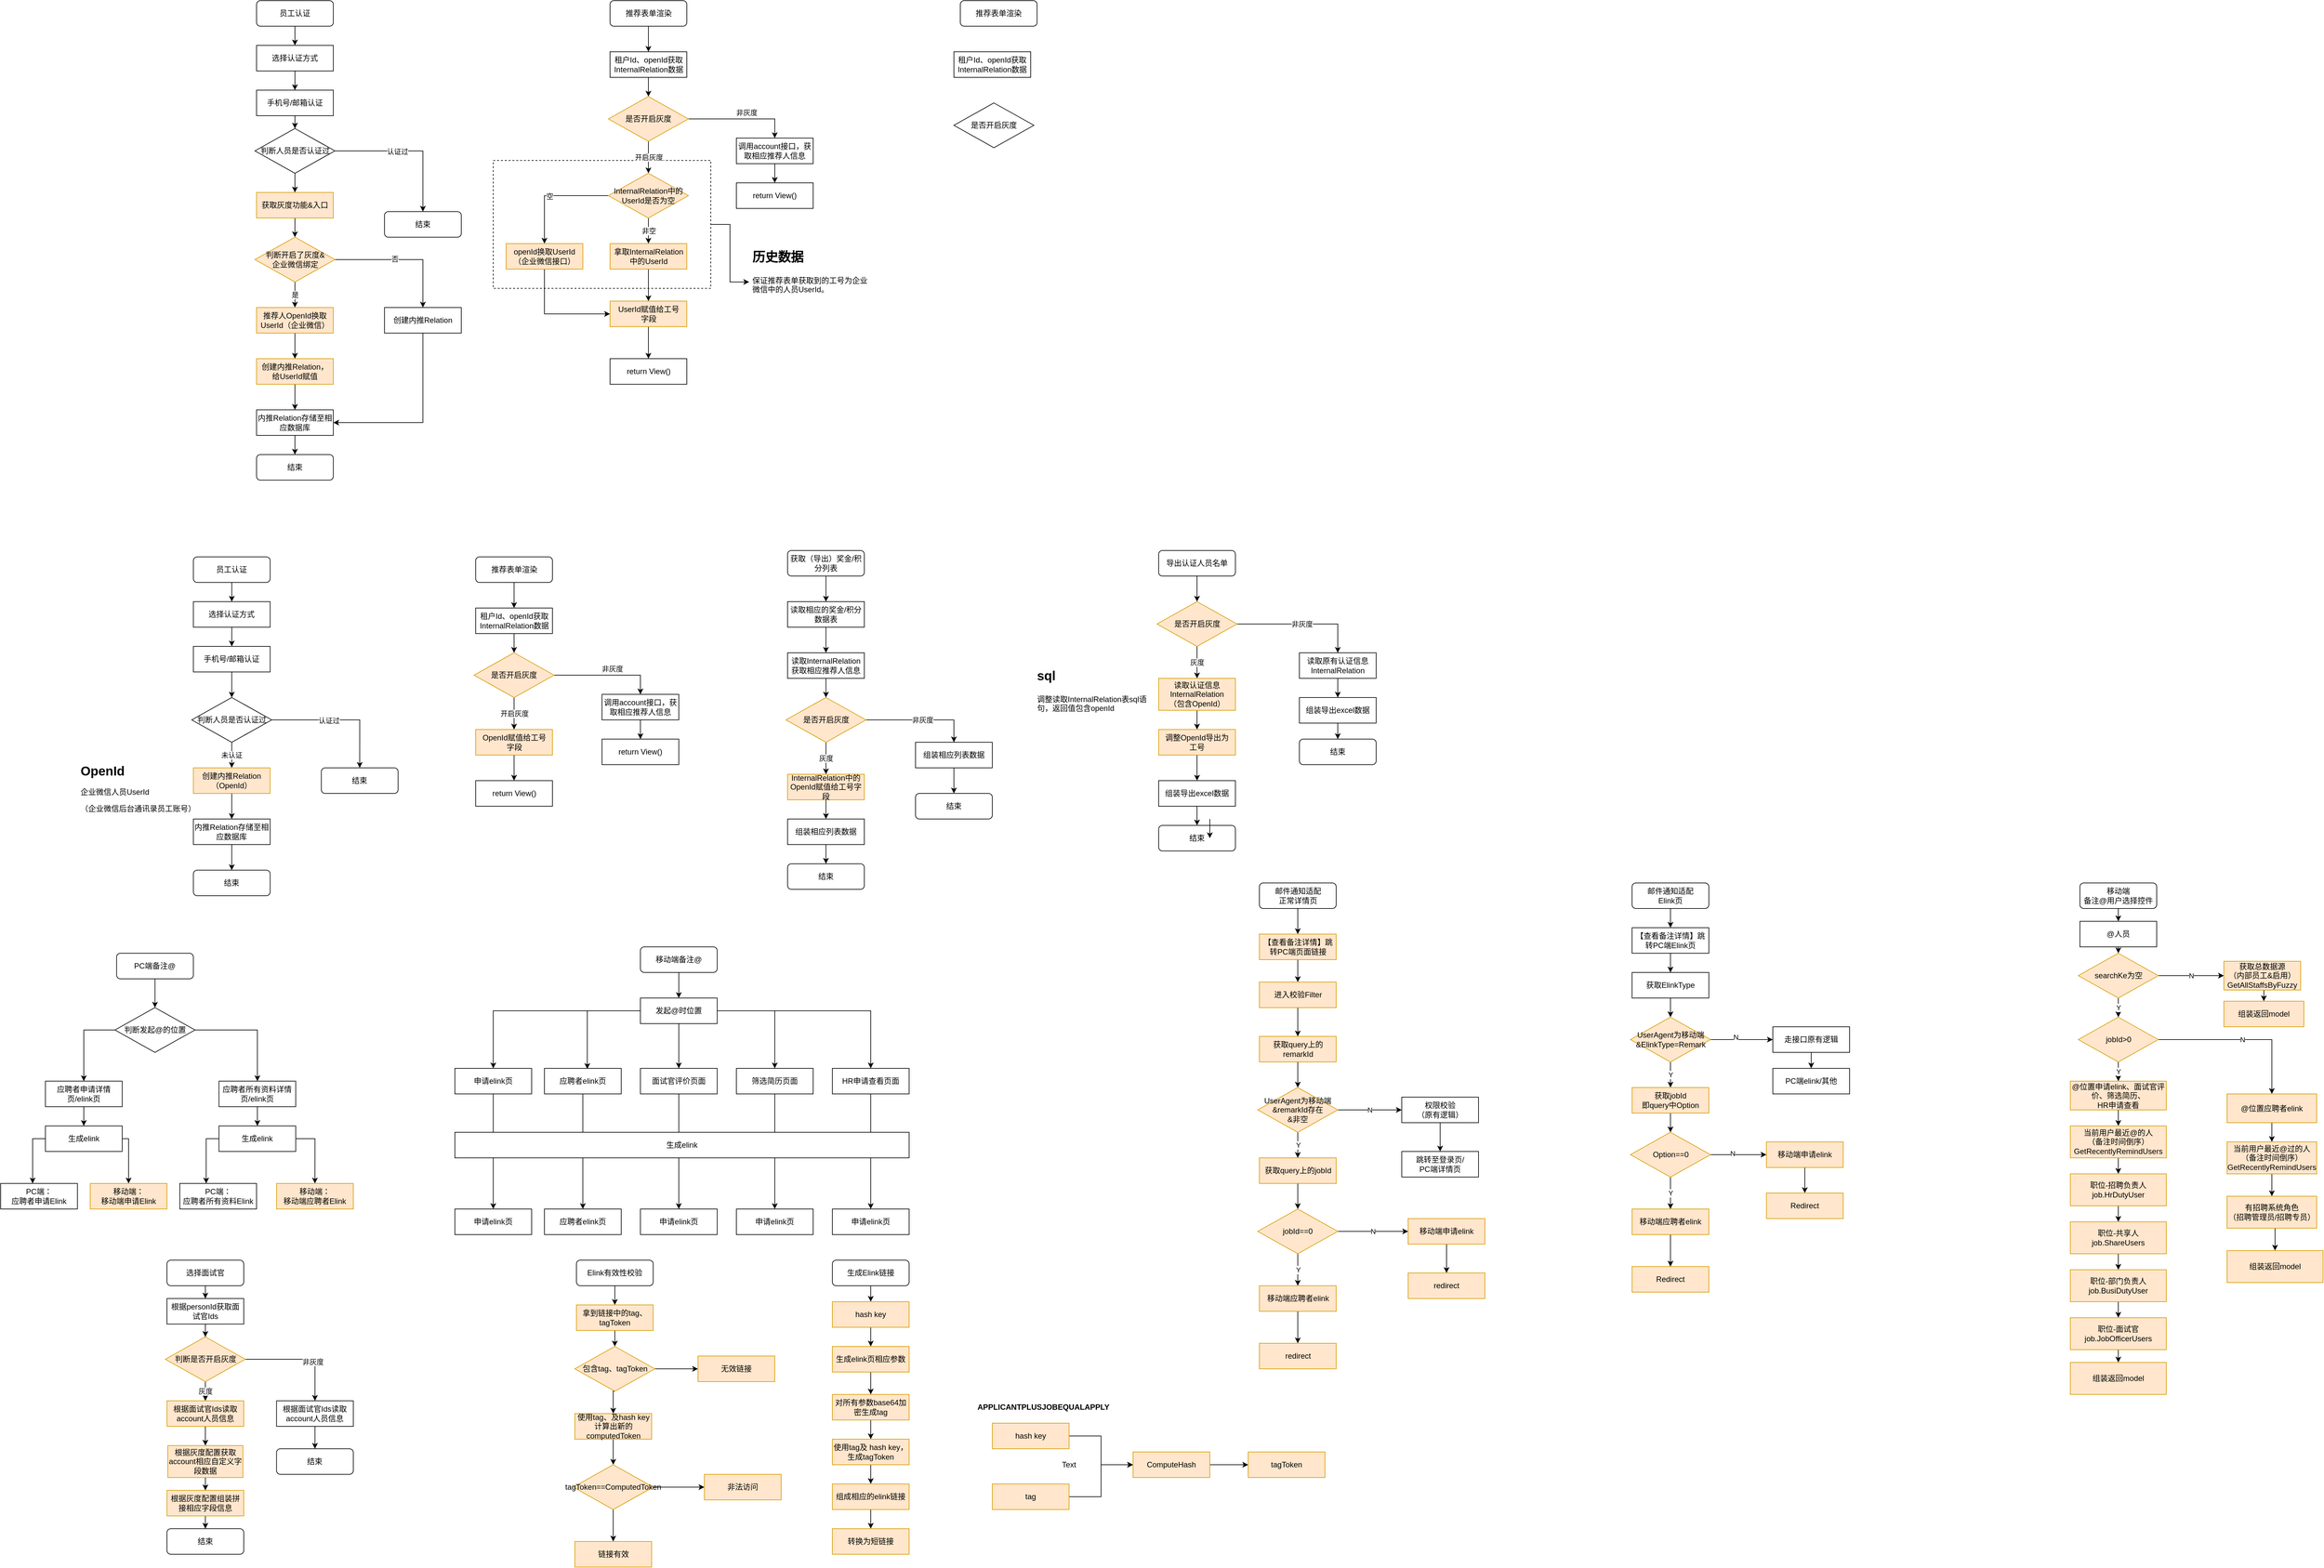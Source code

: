 <mxfile version="14.2.7" type="github">
  <diagram name="Page-1" id="e7e014a7-5840-1c2e-5031-d8a46d1fe8dd">
    <mxGraphModel dx="1422" dy="762" grid="1" gridSize="10" guides="1" tooltips="1" connect="1" arrows="0" fold="1" page="1" pageScale="1" pageWidth="4681" pageHeight="3300" background="#ffffff" math="0" shadow="0">
      <root>
        <mxCell id="0" />
        <mxCell id="1" parent="0" />
        <mxCell id="D27OONdSgNR5lXa9ugMb-113" style="edgeStyle=orthogonalEdgeStyle;rounded=0;orthogonalLoop=1;jettySize=auto;html=1;" parent="1" source="D27OONdSgNR5lXa9ugMb-111" target="D27OONdSgNR5lXa9ugMb-105" edge="1">
          <mxGeometry relative="1" as="geometry" />
        </mxCell>
        <mxCell id="D27OONdSgNR5lXa9ugMb-111" value="" style="rounded=0;whiteSpace=wrap;html=1;dashed=1;" parent="1" vertex="1">
          <mxGeometry x="810" y="290" width="340" height="200" as="geometry" />
        </mxCell>
        <mxCell id="D27OONdSgNR5lXa9ugMb-51" value="" style="edgeStyle=orthogonalEdgeStyle;rounded=0;orthogonalLoop=1;jettySize=auto;html=1;" parent="1" source="D27OONdSgNR5lXa9ugMb-41" target="D27OONdSgNR5lXa9ugMb-47" edge="1">
          <mxGeometry relative="1" as="geometry" />
        </mxCell>
        <mxCell id="D27OONdSgNR5lXa9ugMb-41" value="员工认证" style="rounded=1;whiteSpace=wrap;html=1;" parent="1" vertex="1">
          <mxGeometry x="440" y="40" width="120" height="40" as="geometry" />
        </mxCell>
        <mxCell id="D27OONdSgNR5lXa9ugMb-53" value="" style="edgeStyle=orthogonalEdgeStyle;rounded=0;orthogonalLoop=1;jettySize=auto;html=1;" parent="1" source="D27OONdSgNR5lXa9ugMb-44" target="D27OONdSgNR5lXa9ugMb-48" edge="1">
          <mxGeometry relative="1" as="geometry" />
        </mxCell>
        <mxCell id="D27OONdSgNR5lXa9ugMb-44" value="手机号/邮箱认证" style="rounded=0;whiteSpace=wrap;html=1;" parent="1" vertex="1">
          <mxGeometry x="440" y="180" width="120" height="40" as="geometry" />
        </mxCell>
        <mxCell id="D27OONdSgNR5lXa9ugMb-58" value="" style="edgeStyle=orthogonalEdgeStyle;rounded=0;orthogonalLoop=1;jettySize=auto;html=1;" parent="1" source="D27OONdSgNR5lXa9ugMb-45" target="D27OONdSgNR5lXa9ugMb-56" edge="1">
          <mxGeometry relative="1" as="geometry" />
        </mxCell>
        <mxCell id="D27OONdSgNR5lXa9ugMb-45" value="获取灰度功能&amp;amp;入口" style="rounded=0;whiteSpace=wrap;html=1;fillColor=#ffe6cc;strokeColor=#d79b00;" parent="1" vertex="1">
          <mxGeometry x="440" y="340" width="120" height="40" as="geometry" />
        </mxCell>
        <mxCell id="D27OONdSgNR5lXa9ugMb-52" value="" style="edgeStyle=orthogonalEdgeStyle;rounded=0;orthogonalLoop=1;jettySize=auto;html=1;" parent="1" source="D27OONdSgNR5lXa9ugMb-47" target="D27OONdSgNR5lXa9ugMb-44" edge="1">
          <mxGeometry relative="1" as="geometry" />
        </mxCell>
        <mxCell id="D27OONdSgNR5lXa9ugMb-47" value="选择认证方式" style="rounded=0;whiteSpace=wrap;html=1;" parent="1" vertex="1">
          <mxGeometry x="440" y="110" width="120" height="40" as="geometry" />
        </mxCell>
        <mxCell id="D27OONdSgNR5lXa9ugMb-54" style="edgeStyle=orthogonalEdgeStyle;rounded=0;orthogonalLoop=1;jettySize=auto;html=1;entryX=0.5;entryY=0;entryDx=0;entryDy=0;" parent="1" source="D27OONdSgNR5lXa9ugMb-48" target="D27OONdSgNR5lXa9ugMb-50" edge="1">
          <mxGeometry relative="1" as="geometry" />
        </mxCell>
        <mxCell id="D27OONdSgNR5lXa9ugMb-55" value="认证过" style="edgeLabel;html=1;align=center;verticalAlign=middle;resizable=0;points=[];" parent="D27OONdSgNR5lXa9ugMb-54" vertex="1" connectable="0">
          <mxGeometry x="-0.165" y="-1" relative="1" as="geometry">
            <mxPoint as="offset" />
          </mxGeometry>
        </mxCell>
        <mxCell id="D27OONdSgNR5lXa9ugMb-57" value="" style="edgeStyle=orthogonalEdgeStyle;rounded=0;orthogonalLoop=1;jettySize=auto;html=1;" parent="1" source="D27OONdSgNR5lXa9ugMb-48" target="D27OONdSgNR5lXa9ugMb-45" edge="1">
          <mxGeometry relative="1" as="geometry" />
        </mxCell>
        <mxCell id="D27OONdSgNR5lXa9ugMb-48" value="判断人员是否认证过" style="rhombus;whiteSpace=wrap;html=1;" parent="1" vertex="1">
          <mxGeometry x="437.5" y="240" width="125" height="70" as="geometry" />
        </mxCell>
        <mxCell id="D27OONdSgNR5lXa9ugMb-50" value="结束" style="rounded=1;whiteSpace=wrap;html=1;" parent="1" vertex="1">
          <mxGeometry x="640" y="370" width="120" height="40" as="geometry" />
        </mxCell>
        <mxCell id="D27OONdSgNR5lXa9ugMb-60" value="是" style="edgeStyle=orthogonalEdgeStyle;rounded=0;orthogonalLoop=1;jettySize=auto;html=1;" parent="1" source="D27OONdSgNR5lXa9ugMb-56" target="D27OONdSgNR5lXa9ugMb-59" edge="1">
          <mxGeometry relative="1" as="geometry" />
        </mxCell>
        <mxCell id="D27OONdSgNR5lXa9ugMb-72" style="edgeStyle=orthogonalEdgeStyle;rounded=0;orthogonalLoop=1;jettySize=auto;html=1;" parent="1" source="D27OONdSgNR5lXa9ugMb-56" target="D27OONdSgNR5lXa9ugMb-70" edge="1">
          <mxGeometry relative="1" as="geometry" />
        </mxCell>
        <mxCell id="D27OONdSgNR5lXa9ugMb-73" value="否" style="edgeLabel;html=1;align=center;verticalAlign=middle;resizable=0;points=[];" parent="D27OONdSgNR5lXa9ugMb-72" vertex="1" connectable="0">
          <mxGeometry x="-0.12" y="1" relative="1" as="geometry">
            <mxPoint as="offset" />
          </mxGeometry>
        </mxCell>
        <mxCell id="D27OONdSgNR5lXa9ugMb-56" value="判断开启了灰度&amp;amp;&lt;br&gt;企业微信绑定" style="rhombus;whiteSpace=wrap;html=1;fillColor=#ffe6cc;strokeColor=#d79b00;" parent="1" vertex="1">
          <mxGeometry x="437.5" y="410" width="125" height="70" as="geometry" />
        </mxCell>
        <mxCell id="D27OONdSgNR5lXa9ugMb-66" value="" style="edgeStyle=orthogonalEdgeStyle;rounded=0;orthogonalLoop=1;jettySize=auto;html=1;" parent="1" source="D27OONdSgNR5lXa9ugMb-59" target="D27OONdSgNR5lXa9ugMb-61" edge="1">
          <mxGeometry relative="1" as="geometry" />
        </mxCell>
        <mxCell id="D27OONdSgNR5lXa9ugMb-59" value="推荐人OpenId换取UserId（企业微信）" style="rounded=0;whiteSpace=wrap;html=1;fillColor=#ffe6cc;strokeColor=#d79b00;" parent="1" vertex="1">
          <mxGeometry x="440" y="520" width="120" height="40" as="geometry" />
        </mxCell>
        <mxCell id="D27OONdSgNR5lXa9ugMb-74" style="edgeStyle=orthogonalEdgeStyle;rounded=0;orthogonalLoop=1;jettySize=auto;html=1;" parent="1" source="D27OONdSgNR5lXa9ugMb-61" target="D27OONdSgNR5lXa9ugMb-71" edge="1">
          <mxGeometry relative="1" as="geometry" />
        </mxCell>
        <mxCell id="D27OONdSgNR5lXa9ugMb-61" value="创建内推Relation，&lt;br&gt;给UserId赋值" style="rounded=0;whiteSpace=wrap;html=1;fillColor=#ffe6cc;strokeColor=#d79b00;" parent="1" vertex="1">
          <mxGeometry x="440" y="600" width="120" height="40" as="geometry" />
        </mxCell>
        <mxCell id="D27OONdSgNR5lXa9ugMb-64" value="结束" style="rounded=1;whiteSpace=wrap;html=1;" parent="1" vertex="1">
          <mxGeometry x="440" y="750" width="120" height="40" as="geometry" />
        </mxCell>
        <mxCell id="D27OONdSgNR5lXa9ugMb-80" style="edgeStyle=orthogonalEdgeStyle;rounded=0;orthogonalLoop=1;jettySize=auto;html=1;entryX=1;entryY=0.5;entryDx=0;entryDy=0;" parent="1" source="D27OONdSgNR5lXa9ugMb-70" target="D27OONdSgNR5lXa9ugMb-71" edge="1">
          <mxGeometry relative="1" as="geometry">
            <Array as="points">
              <mxPoint x="700" y="700" />
            </Array>
          </mxGeometry>
        </mxCell>
        <mxCell id="D27OONdSgNR5lXa9ugMb-70" value="创建内推Relation" style="rounded=0;whiteSpace=wrap;html=1;" parent="1" vertex="1">
          <mxGeometry x="640" y="520" width="120" height="40" as="geometry" />
        </mxCell>
        <mxCell id="D27OONdSgNR5lXa9ugMb-79" value="" style="edgeStyle=orthogonalEdgeStyle;rounded=0;orthogonalLoop=1;jettySize=auto;html=1;" parent="1" source="D27OONdSgNR5lXa9ugMb-71" target="D27OONdSgNR5lXa9ugMb-64" edge="1">
          <mxGeometry relative="1" as="geometry" />
        </mxCell>
        <mxCell id="D27OONdSgNR5lXa9ugMb-71" value="内推Relation存储至相应数据库" style="rounded=0;whiteSpace=wrap;html=1;" parent="1" vertex="1">
          <mxGeometry x="440" y="680" width="120" height="40" as="geometry" />
        </mxCell>
        <mxCell id="D27OONdSgNR5lXa9ugMb-91" value="" style="edgeStyle=orthogonalEdgeStyle;rounded=0;orthogonalLoop=1;jettySize=auto;html=1;" parent="1" source="D27OONdSgNR5lXa9ugMb-83" target="D27OONdSgNR5lXa9ugMb-84" edge="1">
          <mxGeometry relative="1" as="geometry" />
        </mxCell>
        <mxCell id="D27OONdSgNR5lXa9ugMb-83" value="推荐表单渲染" style="rounded=1;whiteSpace=wrap;html=1;" parent="1" vertex="1">
          <mxGeometry x="992.5" y="40" width="120" height="40" as="geometry" />
        </mxCell>
        <mxCell id="D27OONdSgNR5lXa9ugMb-92" value="" style="edgeStyle=orthogonalEdgeStyle;rounded=0;orthogonalLoop=1;jettySize=auto;html=1;" parent="1" source="D27OONdSgNR5lXa9ugMb-84" target="D27OONdSgNR5lXa9ugMb-86" edge="1">
          <mxGeometry relative="1" as="geometry" />
        </mxCell>
        <mxCell id="D27OONdSgNR5lXa9ugMb-84" value="租户Id、openId获取InternalRelation数据" style="rounded=0;whiteSpace=wrap;html=1;" parent="1" vertex="1">
          <mxGeometry x="992.5" y="120" width="120" height="40" as="geometry" />
        </mxCell>
        <mxCell id="D27OONdSgNR5lXa9ugMb-97" value="" style="edgeStyle=orthogonalEdgeStyle;rounded=0;orthogonalLoop=1;jettySize=auto;html=1;" parent="1" source="D27OONdSgNR5lXa9ugMb-85" target="D27OONdSgNR5lXa9ugMb-96" edge="1">
          <mxGeometry relative="1" as="geometry" />
        </mxCell>
        <mxCell id="D27OONdSgNR5lXa9ugMb-85" value="调用account接口，获取相应推荐人信息" style="rounded=0;whiteSpace=wrap;html=1;" parent="1" vertex="1">
          <mxGeometry x="1190" y="255" width="120" height="40" as="geometry" />
        </mxCell>
        <mxCell id="D27OONdSgNR5lXa9ugMb-93" value="开启灰度" style="edgeStyle=orthogonalEdgeStyle;rounded=0;orthogonalLoop=1;jettySize=auto;html=1;" parent="1" source="D27OONdSgNR5lXa9ugMb-86" target="D27OONdSgNR5lXa9ugMb-87" edge="1">
          <mxGeometry relative="1" as="geometry" />
        </mxCell>
        <mxCell id="D27OONdSgNR5lXa9ugMb-94" value="" style="edgeStyle=orthogonalEdgeStyle;rounded=0;orthogonalLoop=1;jettySize=auto;html=1;" parent="1" source="D27OONdSgNR5lXa9ugMb-86" target="D27OONdSgNR5lXa9ugMb-85" edge="1">
          <mxGeometry relative="1" as="geometry">
            <Array as="points">
              <mxPoint x="1250" y="225" />
            </Array>
          </mxGeometry>
        </mxCell>
        <mxCell id="D27OONdSgNR5lXa9ugMb-95" value="非灰度" style="edgeLabel;html=1;align=center;verticalAlign=middle;resizable=0;points=[];" parent="D27OONdSgNR5lXa9ugMb-94" vertex="1" connectable="0">
          <mxGeometry x="-0.016" relative="1" as="geometry">
            <mxPoint x="9.36" y="-10" as="offset" />
          </mxGeometry>
        </mxCell>
        <mxCell id="D27OONdSgNR5lXa9ugMb-86" value="是否开启灰度" style="rhombus;whiteSpace=wrap;html=1;fillColor=#ffe6cc;strokeColor=#d79b00;" parent="1" vertex="1">
          <mxGeometry x="990" y="190" width="125" height="70" as="geometry" />
        </mxCell>
        <mxCell id="D27OONdSgNR5lXa9ugMb-98" value="非空" style="edgeStyle=orthogonalEdgeStyle;rounded=0;orthogonalLoop=1;jettySize=auto;html=1;" parent="1" source="D27OONdSgNR5lXa9ugMb-87" target="D27OONdSgNR5lXa9ugMb-88" edge="1">
          <mxGeometry relative="1" as="geometry" />
        </mxCell>
        <mxCell id="D27OONdSgNR5lXa9ugMb-99" style="edgeStyle=orthogonalEdgeStyle;rounded=0;orthogonalLoop=1;jettySize=auto;html=1;entryX=0.5;entryY=0;entryDx=0;entryDy=0;" parent="1" source="D27OONdSgNR5lXa9ugMb-87" target="D27OONdSgNR5lXa9ugMb-89" edge="1">
          <mxGeometry relative="1" as="geometry" />
        </mxCell>
        <mxCell id="D27OONdSgNR5lXa9ugMb-100" value="空" style="edgeLabel;html=1;align=center;verticalAlign=middle;resizable=0;points=[];" parent="D27OONdSgNR5lXa9ugMb-99" vertex="1" connectable="0">
          <mxGeometry x="0.052" y="1" relative="1" as="geometry">
            <mxPoint as="offset" />
          </mxGeometry>
        </mxCell>
        <mxCell id="D27OONdSgNR5lXa9ugMb-87" value="InternalRelation中的UserId是否为空" style="rhombus;whiteSpace=wrap;html=1;fillColor=#ffe6cc;strokeColor=#d79b00;" parent="1" vertex="1">
          <mxGeometry x="990" y="310" width="125" height="70" as="geometry" />
        </mxCell>
        <mxCell id="D27OONdSgNR5lXa9ugMb-102" style="edgeStyle=orthogonalEdgeStyle;rounded=0;orthogonalLoop=1;jettySize=auto;html=1;entryX=0.5;entryY=0;entryDx=0;entryDy=0;" parent="1" source="D27OONdSgNR5lXa9ugMb-88" target="D27OONdSgNR5lXa9ugMb-101" edge="1">
          <mxGeometry relative="1" as="geometry" />
        </mxCell>
        <mxCell id="D27OONdSgNR5lXa9ugMb-88" value="拿取InternalRelation中的UserId" style="rounded=0;whiteSpace=wrap;html=1;fillColor=#ffe6cc;strokeColor=#d79b00;" parent="1" vertex="1">
          <mxGeometry x="992.5" y="420" width="120" height="40" as="geometry" />
        </mxCell>
        <mxCell id="D27OONdSgNR5lXa9ugMb-103" style="edgeStyle=orthogonalEdgeStyle;rounded=0;orthogonalLoop=1;jettySize=auto;html=1;entryX=0;entryY=0.5;entryDx=0;entryDy=0;" parent="1" source="D27OONdSgNR5lXa9ugMb-89" target="D27OONdSgNR5lXa9ugMb-101" edge="1">
          <mxGeometry relative="1" as="geometry">
            <Array as="points">
              <mxPoint x="890" y="530" />
            </Array>
          </mxGeometry>
        </mxCell>
        <mxCell id="D27OONdSgNR5lXa9ugMb-89" value="openId换取UserId（企业微信接口）" style="rounded=0;whiteSpace=wrap;html=1;fillColor=#ffe6cc;strokeColor=#d79b00;" parent="1" vertex="1">
          <mxGeometry x="830" y="420" width="120" height="40" as="geometry" />
        </mxCell>
        <mxCell id="D27OONdSgNR5lXa9ugMb-90" value="return View()" style="rounded=0;whiteSpace=wrap;html=1;" parent="1" vertex="1">
          <mxGeometry x="992.5" y="600" width="120" height="40" as="geometry" />
        </mxCell>
        <mxCell id="D27OONdSgNR5lXa9ugMb-96" value="return View()" style="rounded=0;whiteSpace=wrap;html=1;" parent="1" vertex="1">
          <mxGeometry x="1190" y="325" width="120" height="40" as="geometry" />
        </mxCell>
        <mxCell id="D27OONdSgNR5lXa9ugMb-104" value="" style="edgeStyle=orthogonalEdgeStyle;rounded=0;orthogonalLoop=1;jettySize=auto;html=1;" parent="1" source="D27OONdSgNR5lXa9ugMb-101" target="D27OONdSgNR5lXa9ugMb-90" edge="1">
          <mxGeometry relative="1" as="geometry" />
        </mxCell>
        <mxCell id="D27OONdSgNR5lXa9ugMb-101" value="UserId赋值给工号&lt;br&gt;字段" style="rounded=0;whiteSpace=wrap;html=1;fillColor=#ffe6cc;strokeColor=#d79b00;" parent="1" vertex="1">
          <mxGeometry x="992.5" y="510" width="120" height="40" as="geometry" />
        </mxCell>
        <mxCell id="D27OONdSgNR5lXa9ugMb-105" value="&lt;h1&gt;&lt;font style=&quot;font-size: 20px&quot;&gt;历史数据&lt;/font&gt;&lt;/h1&gt;&lt;p&gt;&lt;span&gt;保证推荐表单获取到的工号为企业微信中的人员UserId。&lt;/span&gt;&lt;br&gt;&lt;/p&gt;" style="text;html=1;strokeColor=none;fillColor=none;spacing=5;spacingTop=-20;whiteSpace=wrap;overflow=hidden;rounded=0;" parent="1" vertex="1">
          <mxGeometry x="1210" y="420" width="190" height="120" as="geometry" />
        </mxCell>
        <mxCell id="D27OONdSgNR5lXa9ugMb-114" value="推荐表单渲染" style="rounded=1;whiteSpace=wrap;html=1;" parent="1" vertex="1">
          <mxGeometry x="1540" y="40" width="120" height="40" as="geometry" />
        </mxCell>
        <mxCell id="D27OONdSgNR5lXa9ugMb-115" value="租户Id、openId获取InternalRelation数据" style="rounded=0;whiteSpace=wrap;html=1;" parent="1" vertex="1">
          <mxGeometry x="1530" y="120" width="120" height="40" as="geometry" />
        </mxCell>
        <mxCell id="D27OONdSgNR5lXa9ugMb-116" value="是否开启灰度" style="rhombus;whiteSpace=wrap;html=1;" parent="1" vertex="1">
          <mxGeometry x="1530" y="200" width="125" height="70" as="geometry" />
        </mxCell>
        <mxCell id="D27OONdSgNR5lXa9ugMb-117" value="" style="edgeStyle=orthogonalEdgeStyle;rounded=0;orthogonalLoop=1;jettySize=auto;html=1;" parent="1" source="D27OONdSgNR5lXa9ugMb-118" target="D27OONdSgNR5lXa9ugMb-124" edge="1">
          <mxGeometry relative="1" as="geometry" />
        </mxCell>
        <mxCell id="D27OONdSgNR5lXa9ugMb-118" value="员工认证" style="rounded=1;whiteSpace=wrap;html=1;" parent="1" vertex="1">
          <mxGeometry x="341.25" y="910" width="120" height="40" as="geometry" />
        </mxCell>
        <mxCell id="D27OONdSgNR5lXa9ugMb-119" value="" style="edgeStyle=orthogonalEdgeStyle;rounded=0;orthogonalLoop=1;jettySize=auto;html=1;" parent="1" source="D27OONdSgNR5lXa9ugMb-120" target="D27OONdSgNR5lXa9ugMb-128" edge="1">
          <mxGeometry relative="1" as="geometry" />
        </mxCell>
        <mxCell id="D27OONdSgNR5lXa9ugMb-120" value="手机号/邮箱认证" style="rounded=0;whiteSpace=wrap;html=1;" parent="1" vertex="1">
          <mxGeometry x="341.25" y="1050" width="120" height="40" as="geometry" />
        </mxCell>
        <mxCell id="D27OONdSgNR5lXa9ugMb-121" value="" style="edgeStyle=orthogonalEdgeStyle;rounded=0;orthogonalLoop=1;jettySize=auto;html=1;" parent="1" edge="1">
          <mxGeometry relative="1" as="geometry">
            <mxPoint x="401.3" y="1250" as="sourcePoint" />
          </mxGeometry>
        </mxCell>
        <mxCell id="D27OONdSgNR5lXa9ugMb-123" value="" style="edgeStyle=orthogonalEdgeStyle;rounded=0;orthogonalLoop=1;jettySize=auto;html=1;" parent="1" source="D27OONdSgNR5lXa9ugMb-124" target="D27OONdSgNR5lXa9ugMb-120" edge="1">
          <mxGeometry relative="1" as="geometry" />
        </mxCell>
        <mxCell id="D27OONdSgNR5lXa9ugMb-124" value="选择认证方式" style="rounded=0;whiteSpace=wrap;html=1;" parent="1" vertex="1">
          <mxGeometry x="341.25" y="980" width="120" height="40" as="geometry" />
        </mxCell>
        <mxCell id="D27OONdSgNR5lXa9ugMb-125" style="edgeStyle=orthogonalEdgeStyle;rounded=0;orthogonalLoop=1;jettySize=auto;html=1;entryX=0.5;entryY=0;entryDx=0;entryDy=0;" parent="1" source="D27OONdSgNR5lXa9ugMb-128" target="D27OONdSgNR5lXa9ugMb-129" edge="1">
          <mxGeometry relative="1" as="geometry" />
        </mxCell>
        <mxCell id="D27OONdSgNR5lXa9ugMb-126" value="认证过" style="edgeLabel;html=1;align=center;verticalAlign=middle;resizable=0;points=[];" parent="D27OONdSgNR5lXa9ugMb-125" vertex="1" connectable="0">
          <mxGeometry x="-0.165" y="-1" relative="1" as="geometry">
            <mxPoint as="offset" />
          </mxGeometry>
        </mxCell>
        <mxCell id="D27OONdSgNR5lXa9ugMb-127" value="未认证" style="edgeStyle=orthogonalEdgeStyle;rounded=0;orthogonalLoop=1;jettySize=auto;html=1;entryX=0.5;entryY=0;entryDx=0;entryDy=0;" parent="1" source="D27OONdSgNR5lXa9ugMb-128" target="D27OONdSgNR5lXa9ugMb-140" edge="1">
          <mxGeometry relative="1" as="geometry">
            <mxPoint x="401.3" y="1210" as="targetPoint" />
          </mxGeometry>
        </mxCell>
        <mxCell id="D27OONdSgNR5lXa9ugMb-128" value="判断人员是否认证过" style="rhombus;whiteSpace=wrap;html=1;" parent="1" vertex="1">
          <mxGeometry x="338.75" y="1130" width="125" height="70" as="geometry" />
        </mxCell>
        <mxCell id="D27OONdSgNR5lXa9ugMb-129" value="结束" style="rounded=1;whiteSpace=wrap;html=1;" parent="1" vertex="1">
          <mxGeometry x="541.25" y="1240" width="120" height="40" as="geometry" />
        </mxCell>
        <mxCell id="D27OONdSgNR5lXa9ugMb-130" value="是" style="edgeStyle=orthogonalEdgeStyle;rounded=0;orthogonalLoop=1;jettySize=auto;html=1;" parent="1" edge="1">
          <mxGeometry relative="1" as="geometry">
            <mxPoint x="401.25" y="1350" as="sourcePoint" />
          </mxGeometry>
        </mxCell>
        <mxCell id="D27OONdSgNR5lXa9ugMb-134" value="" style="edgeStyle=orthogonalEdgeStyle;rounded=0;orthogonalLoop=1;jettySize=auto;html=1;" parent="1" edge="1">
          <mxGeometry relative="1" as="geometry">
            <mxPoint x="401.25" y="1430" as="sourcePoint" />
          </mxGeometry>
        </mxCell>
        <mxCell id="D27OONdSgNR5lXa9ugMb-138" value="结束" style="rounded=1;whiteSpace=wrap;html=1;" parent="1" vertex="1">
          <mxGeometry x="341.25" y="1400" width="120" height="40" as="geometry" />
        </mxCell>
        <mxCell id="D27OONdSgNR5lXa9ugMb-146" value="" style="edgeStyle=orthogonalEdgeStyle;rounded=0;orthogonalLoop=1;jettySize=auto;html=1;" parent="1" source="D27OONdSgNR5lXa9ugMb-140" target="D27OONdSgNR5lXa9ugMb-142" edge="1">
          <mxGeometry relative="1" as="geometry" />
        </mxCell>
        <mxCell id="D27OONdSgNR5lXa9ugMb-140" value="创建内推Relation（OpenId）" style="rounded=0;whiteSpace=wrap;html=1;fillColor=#ffe6cc;strokeColor=#d79b00;" parent="1" vertex="1">
          <mxGeometry x="341.25" y="1240" width="120" height="40" as="geometry" />
        </mxCell>
        <mxCell id="D27OONdSgNR5lXa9ugMb-147" value="" style="edgeStyle=orthogonalEdgeStyle;rounded=0;orthogonalLoop=1;jettySize=auto;html=1;" parent="1" source="D27OONdSgNR5lXa9ugMb-142" target="D27OONdSgNR5lXa9ugMb-138" edge="1">
          <mxGeometry relative="1" as="geometry" />
        </mxCell>
        <mxCell id="D27OONdSgNR5lXa9ugMb-142" value="内推Relation存储至相应数据库" style="rounded=0;whiteSpace=wrap;html=1;" parent="1" vertex="1">
          <mxGeometry x="341.25" y="1320" width="120" height="40" as="geometry" />
        </mxCell>
        <mxCell id="D27OONdSgNR5lXa9ugMb-148" value="&lt;h1 style=&quot;font-size: 20px&quot;&gt;OpenId&lt;/h1&gt;&lt;p&gt;企业微信人员UserId&lt;/p&gt;&lt;p&gt;（企业微信后台通讯录员工账号）&lt;/p&gt;" style="text;html=1;strokeColor=none;fillColor=none;spacing=5;spacingTop=-20;whiteSpace=wrap;overflow=hidden;rounded=0;dashed=1;" parent="1" vertex="1">
          <mxGeometry x="160" y="1230" width="190" height="120" as="geometry" />
        </mxCell>
        <mxCell id="D27OONdSgNR5lXa9ugMb-151" value="" style="edgeStyle=orthogonalEdgeStyle;rounded=0;orthogonalLoop=1;jettySize=auto;html=1;" parent="1" source="D27OONdSgNR5lXa9ugMb-152" target="D27OONdSgNR5lXa9ugMb-154" edge="1">
          <mxGeometry relative="1" as="geometry" />
        </mxCell>
        <mxCell id="D27OONdSgNR5lXa9ugMb-152" value="推荐表单渲染" style="rounded=1;whiteSpace=wrap;html=1;" parent="1" vertex="1">
          <mxGeometry x="782.5" y="910" width="120" height="40" as="geometry" />
        </mxCell>
        <mxCell id="D27OONdSgNR5lXa9ugMb-153" value="" style="edgeStyle=orthogonalEdgeStyle;rounded=0;orthogonalLoop=1;jettySize=auto;html=1;" parent="1" source="D27OONdSgNR5lXa9ugMb-154" target="D27OONdSgNR5lXa9ugMb-160" edge="1">
          <mxGeometry relative="1" as="geometry" />
        </mxCell>
        <mxCell id="D27OONdSgNR5lXa9ugMb-154" value="租户Id、openId获取InternalRelation数据" style="rounded=0;whiteSpace=wrap;html=1;" parent="1" vertex="1">
          <mxGeometry x="782.5" y="990" width="120" height="40" as="geometry" />
        </mxCell>
        <mxCell id="D27OONdSgNR5lXa9ugMb-155" value="" style="edgeStyle=orthogonalEdgeStyle;rounded=0;orthogonalLoop=1;jettySize=auto;html=1;" parent="1" source="D27OONdSgNR5lXa9ugMb-156" target="D27OONdSgNR5lXa9ugMb-170" edge="1">
          <mxGeometry relative="1" as="geometry" />
        </mxCell>
        <mxCell id="D27OONdSgNR5lXa9ugMb-156" value="调用account接口，获取相应推荐人信息" style="rounded=0;whiteSpace=wrap;html=1;" parent="1" vertex="1">
          <mxGeometry x="980" y="1125" width="120" height="40" as="geometry" />
        </mxCell>
        <mxCell id="D27OONdSgNR5lXa9ugMb-157" value="开启灰度" style="edgeStyle=orthogonalEdgeStyle;rounded=0;orthogonalLoop=1;jettySize=auto;html=1;" parent="1" source="D27OONdSgNR5lXa9ugMb-160" edge="1">
          <mxGeometry relative="1" as="geometry">
            <mxPoint x="842.5" y="1180" as="targetPoint" />
          </mxGeometry>
        </mxCell>
        <mxCell id="D27OONdSgNR5lXa9ugMb-158" value="" style="edgeStyle=orthogonalEdgeStyle;rounded=0;orthogonalLoop=1;jettySize=auto;html=1;" parent="1" source="D27OONdSgNR5lXa9ugMb-160" target="D27OONdSgNR5lXa9ugMb-156" edge="1">
          <mxGeometry relative="1" as="geometry">
            <Array as="points">
              <mxPoint x="1040" y="1095" />
            </Array>
          </mxGeometry>
        </mxCell>
        <mxCell id="D27OONdSgNR5lXa9ugMb-159" value="非灰度" style="edgeLabel;html=1;align=center;verticalAlign=middle;resizable=0;points=[];" parent="D27OONdSgNR5lXa9ugMb-158" vertex="1" connectable="0">
          <mxGeometry x="-0.016" relative="1" as="geometry">
            <mxPoint x="9.36" y="-10" as="offset" />
          </mxGeometry>
        </mxCell>
        <mxCell id="D27OONdSgNR5lXa9ugMb-160" value="是否开启灰度" style="rhombus;whiteSpace=wrap;html=1;fillColor=#ffe6cc;strokeColor=#d79b00;" parent="1" vertex="1">
          <mxGeometry x="780" y="1060" width="125" height="70" as="geometry" />
        </mxCell>
        <mxCell id="D27OONdSgNR5lXa9ugMb-169" value="return View()" style="rounded=0;whiteSpace=wrap;html=1;" parent="1" vertex="1">
          <mxGeometry x="782.5" y="1260" width="120" height="40" as="geometry" />
        </mxCell>
        <mxCell id="D27OONdSgNR5lXa9ugMb-170" value="return View()" style="rounded=0;whiteSpace=wrap;html=1;" parent="1" vertex="1">
          <mxGeometry x="980" y="1195" width="120" height="40" as="geometry" />
        </mxCell>
        <mxCell id="D27OONdSgNR5lXa9ugMb-171" value="" style="edgeStyle=orthogonalEdgeStyle;rounded=0;orthogonalLoop=1;jettySize=auto;html=1;" parent="1" source="D27OONdSgNR5lXa9ugMb-172" target="D27OONdSgNR5lXa9ugMb-169" edge="1">
          <mxGeometry relative="1" as="geometry" />
        </mxCell>
        <mxCell id="D27OONdSgNR5lXa9ugMb-172" value="OpenId赋值给工号&lt;br&gt;字段" style="rounded=0;whiteSpace=wrap;html=1;fillColor=#ffe6cc;strokeColor=#d79b00;" parent="1" vertex="1">
          <mxGeometry x="782.5" y="1180" width="120" height="40" as="geometry" />
        </mxCell>
        <mxCell id="D27OONdSgNR5lXa9ugMb-187" value="" style="edgeStyle=orthogonalEdgeStyle;rounded=0;orthogonalLoop=1;jettySize=auto;html=1;" parent="1" source="D27OONdSgNR5lXa9ugMb-176" target="D27OONdSgNR5lXa9ugMb-177" edge="1">
          <mxGeometry relative="1" as="geometry" />
        </mxCell>
        <mxCell id="D27OONdSgNR5lXa9ugMb-176" value="获取（导出）奖金/积分列表" style="rounded=1;whiteSpace=wrap;html=1;" parent="1" vertex="1">
          <mxGeometry x="1270" y="900" width="120" height="40" as="geometry" />
        </mxCell>
        <mxCell id="D27OONdSgNR5lXa9ugMb-188" value="" style="edgeStyle=orthogonalEdgeStyle;rounded=0;orthogonalLoop=1;jettySize=auto;html=1;" parent="1" source="D27OONdSgNR5lXa9ugMb-177" target="D27OONdSgNR5lXa9ugMb-180" edge="1">
          <mxGeometry relative="1" as="geometry" />
        </mxCell>
        <mxCell id="D27OONdSgNR5lXa9ugMb-177" value="读取相应的奖金/积分数据表" style="rounded=0;whiteSpace=wrap;html=1;" parent="1" vertex="1">
          <mxGeometry x="1270" y="980" width="120" height="40" as="geometry" />
        </mxCell>
        <mxCell id="D27OONdSgNR5lXa9ugMb-190" value="灰度" style="edgeStyle=orthogonalEdgeStyle;rounded=0;orthogonalLoop=1;jettySize=auto;html=1;" parent="1" source="D27OONdSgNR5lXa9ugMb-179" target="D27OONdSgNR5lXa9ugMb-183" edge="1">
          <mxGeometry relative="1" as="geometry" />
        </mxCell>
        <mxCell id="D27OONdSgNR5lXa9ugMb-193" value="" style="edgeStyle=orthogonalEdgeStyle;rounded=0;orthogonalLoop=1;jettySize=auto;html=1;" parent="1" source="D27OONdSgNR5lXa9ugMb-179" target="D27OONdSgNR5lXa9ugMb-181" edge="1">
          <mxGeometry relative="1" as="geometry">
            <Array as="points">
              <mxPoint x="1530" y="1165" />
            </Array>
          </mxGeometry>
        </mxCell>
        <mxCell id="D27OONdSgNR5lXa9ugMb-195" value="非灰度" style="edgeLabel;html=1;align=center;verticalAlign=middle;resizable=0;points=[];" parent="D27OONdSgNR5lXa9ugMb-193" vertex="1" connectable="0">
          <mxGeometry x="0.026" relative="1" as="geometry">
            <mxPoint as="offset" />
          </mxGeometry>
        </mxCell>
        <mxCell id="D27OONdSgNR5lXa9ugMb-179" value="是否开启灰度" style="rhombus;whiteSpace=wrap;html=1;fillColor=#ffe6cc;strokeColor=#d79b00;" parent="1" vertex="1">
          <mxGeometry x="1267.5" y="1130" width="125" height="70" as="geometry" />
        </mxCell>
        <mxCell id="D27OONdSgNR5lXa9ugMb-189" value="" style="edgeStyle=orthogonalEdgeStyle;rounded=0;orthogonalLoop=1;jettySize=auto;html=1;" parent="1" source="D27OONdSgNR5lXa9ugMb-180" target="D27OONdSgNR5lXa9ugMb-179" edge="1">
          <mxGeometry relative="1" as="geometry" />
        </mxCell>
        <mxCell id="D27OONdSgNR5lXa9ugMb-180" value="读取InternalRelation获取相应推荐人信息" style="rounded=0;whiteSpace=wrap;html=1;" parent="1" vertex="1">
          <mxGeometry x="1270" y="1060" width="120" height="40" as="geometry" />
        </mxCell>
        <mxCell id="D27OONdSgNR5lXa9ugMb-194" value="" style="edgeStyle=orthogonalEdgeStyle;rounded=0;orthogonalLoop=1;jettySize=auto;html=1;" parent="1" source="D27OONdSgNR5lXa9ugMb-181" target="D27OONdSgNR5lXa9ugMb-182" edge="1">
          <mxGeometry relative="1" as="geometry" />
        </mxCell>
        <mxCell id="D27OONdSgNR5lXa9ugMb-181" value="组装相应列表数据" style="rounded=0;whiteSpace=wrap;html=1;" parent="1" vertex="1">
          <mxGeometry x="1470" y="1200" width="120" height="40" as="geometry" />
        </mxCell>
        <mxCell id="D27OONdSgNR5lXa9ugMb-182" value="结束" style="rounded=1;whiteSpace=wrap;html=1;" parent="1" vertex="1">
          <mxGeometry x="1470" y="1280" width="120" height="40" as="geometry" />
        </mxCell>
        <mxCell id="D27OONdSgNR5lXa9ugMb-191" value="" style="edgeStyle=orthogonalEdgeStyle;rounded=0;orthogonalLoop=1;jettySize=auto;html=1;" parent="1" source="D27OONdSgNR5lXa9ugMb-183" target="D27OONdSgNR5lXa9ugMb-186" edge="1">
          <mxGeometry relative="1" as="geometry" />
        </mxCell>
        <mxCell id="D27OONdSgNR5lXa9ugMb-183" value="InternalRelation中的OpenId赋值给工号字段" style="rounded=0;whiteSpace=wrap;html=1;fillColor=#ffe6cc;strokeColor=#d79b00;" parent="1" vertex="1">
          <mxGeometry x="1270" y="1250" width="120" height="40" as="geometry" />
        </mxCell>
        <mxCell id="D27OONdSgNR5lXa9ugMb-185" value="结束" style="rounded=1;whiteSpace=wrap;html=1;" parent="1" vertex="1">
          <mxGeometry x="1270" y="1390" width="120" height="40" as="geometry" />
        </mxCell>
        <mxCell id="D27OONdSgNR5lXa9ugMb-192" value="" style="edgeStyle=orthogonalEdgeStyle;rounded=0;orthogonalLoop=1;jettySize=auto;html=1;" parent="1" source="D27OONdSgNR5lXa9ugMb-186" target="D27OONdSgNR5lXa9ugMb-185" edge="1">
          <mxGeometry relative="1" as="geometry" />
        </mxCell>
        <mxCell id="D27OONdSgNR5lXa9ugMb-186" value="组装相应列表数据" style="rounded=0;whiteSpace=wrap;html=1;" parent="1" vertex="1">
          <mxGeometry x="1270" y="1320" width="120" height="40" as="geometry" />
        </mxCell>
        <mxCell id="D27OONdSgNR5lXa9ugMb-206" value="" style="edgeStyle=orthogonalEdgeStyle;rounded=0;orthogonalLoop=1;jettySize=auto;html=1;" parent="1" source="D27OONdSgNR5lXa9ugMb-196" target="D27OONdSgNR5lXa9ugMb-198" edge="1">
          <mxGeometry relative="1" as="geometry" />
        </mxCell>
        <mxCell id="D27OONdSgNR5lXa9ugMb-196" value="导出认证人员名单" style="rounded=1;whiteSpace=wrap;html=1;" parent="1" vertex="1">
          <mxGeometry x="1850" y="900" width="120" height="40" as="geometry" />
        </mxCell>
        <mxCell id="D27OONdSgNR5lXa9ugMb-223" value="" style="edgeStyle=orthogonalEdgeStyle;rounded=0;orthogonalLoop=1;jettySize=auto;html=1;" parent="1" source="D27OONdSgNR5lXa9ugMb-197" target="D27OONdSgNR5lXa9ugMb-201" edge="1">
          <mxGeometry relative="1" as="geometry" />
        </mxCell>
        <mxCell id="D27OONdSgNR5lXa9ugMb-197" value="读取原有认证信息InternalRelation" style="rounded=0;whiteSpace=wrap;html=1;" parent="1" vertex="1">
          <mxGeometry x="2070" y="1060" width="120" height="40" as="geometry" />
        </mxCell>
        <mxCell id="D27OONdSgNR5lXa9ugMb-207" value="灰度" style="edgeStyle=orthogonalEdgeStyle;rounded=0;orthogonalLoop=1;jettySize=auto;html=1;" parent="1" source="D27OONdSgNR5lXa9ugMb-198" target="D27OONdSgNR5lXa9ugMb-199" edge="1">
          <mxGeometry relative="1" as="geometry" />
        </mxCell>
        <mxCell id="D27OONdSgNR5lXa9ugMb-208" value="非灰度" style="edgeStyle=orthogonalEdgeStyle;rounded=0;orthogonalLoop=1;jettySize=auto;html=1;" parent="1" source="D27OONdSgNR5lXa9ugMb-198" target="D27OONdSgNR5lXa9ugMb-197" edge="1">
          <mxGeometry relative="1" as="geometry" />
        </mxCell>
        <mxCell id="D27OONdSgNR5lXa9ugMb-198" value="是否开启灰度" style="rhombus;whiteSpace=wrap;html=1;fillColor=#ffe6cc;strokeColor=#d79b00;" parent="1" vertex="1">
          <mxGeometry x="1847.5" y="980" width="125" height="70" as="geometry" />
        </mxCell>
        <mxCell id="D27OONdSgNR5lXa9ugMb-210" value="" style="edgeStyle=orthogonalEdgeStyle;rounded=0;orthogonalLoop=1;jettySize=auto;html=1;" parent="1" source="D27OONdSgNR5lXa9ugMb-199" target="D27OONdSgNR5lXa9ugMb-200" edge="1">
          <mxGeometry relative="1" as="geometry" />
        </mxCell>
        <mxCell id="D27OONdSgNR5lXa9ugMb-199" value="读取认证信息InternalRelation&lt;br&gt;（包含OpenId）" style="rounded=0;whiteSpace=wrap;html=1;fillColor=#ffe6cc;strokeColor=#d79b00;" parent="1" vertex="1">
          <mxGeometry x="1850" y="1100" width="120" height="50" as="geometry" />
        </mxCell>
        <mxCell id="D27OONdSgNR5lXa9ugMb-217" value="" style="edgeStyle=orthogonalEdgeStyle;rounded=0;orthogonalLoop=1;jettySize=auto;html=1;" parent="1" source="D27OONdSgNR5lXa9ugMb-200" target="D27OONdSgNR5lXa9ugMb-204" edge="1">
          <mxGeometry relative="1" as="geometry" />
        </mxCell>
        <mxCell id="D27OONdSgNR5lXa9ugMb-200" value="调整OpenId导出为&lt;br&gt;工号" style="rounded=0;whiteSpace=wrap;html=1;fillColor=#ffe6cc;strokeColor=#d79b00;" parent="1" vertex="1">
          <mxGeometry x="1850" y="1180" width="120" height="40" as="geometry" />
        </mxCell>
        <mxCell id="D27OONdSgNR5lXa9ugMb-224" value="" style="edgeStyle=orthogonalEdgeStyle;rounded=0;orthogonalLoop=1;jettySize=auto;html=1;" parent="1" source="D27OONdSgNR5lXa9ugMb-201" target="D27OONdSgNR5lXa9ugMb-202" edge="1">
          <mxGeometry relative="1" as="geometry" />
        </mxCell>
        <mxCell id="D27OONdSgNR5lXa9ugMb-201" value="组装导出excel数据" style="rounded=0;whiteSpace=wrap;html=1;" parent="1" vertex="1">
          <mxGeometry x="2070" y="1130" width="120" height="40" as="geometry" />
        </mxCell>
        <mxCell id="D27OONdSgNR5lXa9ugMb-202" value="结束" style="rounded=1;whiteSpace=wrap;html=1;" parent="1" vertex="1">
          <mxGeometry x="2070" y="1195" width="120" height="40" as="geometry" />
        </mxCell>
        <mxCell id="D27OONdSgNR5lXa9ugMb-218" value="" style="edgeStyle=orthogonalEdgeStyle;rounded=0;orthogonalLoop=1;jettySize=auto;html=1;" parent="1" source="D27OONdSgNR5lXa9ugMb-204" target="D27OONdSgNR5lXa9ugMb-205" edge="1">
          <mxGeometry relative="1" as="geometry" />
        </mxCell>
        <mxCell id="D27OONdSgNR5lXa9ugMb-204" value="组装导出excel数据" style="rounded=0;whiteSpace=wrap;html=1;" parent="1" vertex="1">
          <mxGeometry x="1850" y="1260" width="120" height="40" as="geometry" />
        </mxCell>
        <mxCell id="D27OONdSgNR5lXa9ugMb-205" value="结束" style="rounded=1;whiteSpace=wrap;html=1;" parent="1" vertex="1">
          <mxGeometry x="1850" y="1330" width="120" height="40" as="geometry" />
        </mxCell>
        <mxCell id="D27OONdSgNR5lXa9ugMb-225" value="&lt;h1&gt;&lt;font style=&quot;font-size: 20px&quot;&gt;sql&lt;/font&gt;&lt;/h1&gt;&lt;p&gt;调整读取InternalRelation表sql语句，返回值包含openId&lt;/p&gt;" style="text;html=1;strokeColor=none;fillColor=none;spacing=5;spacingTop=-20;whiteSpace=wrap;overflow=hidden;rounded=0;dashed=1;" parent="1" vertex="1">
          <mxGeometry x="1655" y="1075" width="190" height="120" as="geometry" />
        </mxCell>
        <mxCell id="D27OONdSgNR5lXa9ugMb-236" value="" style="edgeStyle=orthogonalEdgeStyle;rounded=0;orthogonalLoop=1;jettySize=auto;html=1;" parent="1" source="D27OONdSgNR5lXa9ugMb-226" target="D27OONdSgNR5lXa9ugMb-228" edge="1">
          <mxGeometry relative="1" as="geometry" />
        </mxCell>
        <mxCell id="D27OONdSgNR5lXa9ugMb-226" value="PC端备注@" style="rounded=1;whiteSpace=wrap;html=1;" parent="1" vertex="1">
          <mxGeometry x="221.25" y="1530" width="120" height="40" as="geometry" />
        </mxCell>
        <mxCell id="D27OONdSgNR5lXa9ugMb-240" value="" style="edgeStyle=orthogonalEdgeStyle;rounded=0;orthogonalLoop=1;jettySize=auto;html=1;" parent="1" source="D27OONdSgNR5lXa9ugMb-227" target="D27OONdSgNR5lXa9ugMb-230" edge="1">
          <mxGeometry relative="1" as="geometry" />
        </mxCell>
        <mxCell id="D27OONdSgNR5lXa9ugMb-227" value="应聘者申请详情页/elink页" style="rounded=0;whiteSpace=wrap;html=1;" parent="1" vertex="1">
          <mxGeometry x="110" y="1730" width="120" height="40" as="geometry" />
        </mxCell>
        <mxCell id="D27OONdSgNR5lXa9ugMb-237" style="edgeStyle=orthogonalEdgeStyle;rounded=0;orthogonalLoop=1;jettySize=auto;html=1;entryX=0.5;entryY=0;entryDx=0;entryDy=0;" parent="1" source="D27OONdSgNR5lXa9ugMb-228" target="D27OONdSgNR5lXa9ugMb-227" edge="1">
          <mxGeometry relative="1" as="geometry">
            <Array as="points">
              <mxPoint x="170" y="1650" />
            </Array>
          </mxGeometry>
        </mxCell>
        <mxCell id="D27OONdSgNR5lXa9ugMb-239" style="edgeStyle=orthogonalEdgeStyle;rounded=0;orthogonalLoop=1;jettySize=auto;html=1;" parent="1" source="D27OONdSgNR5lXa9ugMb-228" target="D27OONdSgNR5lXa9ugMb-229" edge="1">
          <mxGeometry relative="1" as="geometry" />
        </mxCell>
        <mxCell id="D27OONdSgNR5lXa9ugMb-228" value="判断发起@的位置" style="rhombus;whiteSpace=wrap;html=1;" parent="1" vertex="1">
          <mxGeometry x="218.75" y="1615" width="125" height="70" as="geometry" />
        </mxCell>
        <mxCell id="D27OONdSgNR5lXa9ugMb-247" value="" style="edgeStyle=orthogonalEdgeStyle;rounded=0;orthogonalLoop=1;jettySize=auto;html=1;" parent="1" source="D27OONdSgNR5lXa9ugMb-229" target="D27OONdSgNR5lXa9ugMb-233" edge="1">
          <mxGeometry relative="1" as="geometry" />
        </mxCell>
        <mxCell id="D27OONdSgNR5lXa9ugMb-229" value="应聘者所有资料详情页/elink页" style="rounded=0;whiteSpace=wrap;html=1;" parent="1" vertex="1">
          <mxGeometry x="381.25" y="1730" width="120" height="40" as="geometry" />
        </mxCell>
        <mxCell id="D27OONdSgNR5lXa9ugMb-242" style="edgeStyle=orthogonalEdgeStyle;rounded=0;orthogonalLoop=1;jettySize=auto;html=1;" parent="1" source="D27OONdSgNR5lXa9ugMb-230" target="D27OONdSgNR5lXa9ugMb-231" edge="1">
          <mxGeometry relative="1" as="geometry">
            <Array as="points">
              <mxPoint x="90" y="1820" />
            </Array>
          </mxGeometry>
        </mxCell>
        <mxCell id="D27OONdSgNR5lXa9ugMb-244" style="edgeStyle=orthogonalEdgeStyle;rounded=0;orthogonalLoop=1;jettySize=auto;html=1;entryX=0.5;entryY=0;entryDx=0;entryDy=0;" parent="1" source="D27OONdSgNR5lXa9ugMb-230" target="D27OONdSgNR5lXa9ugMb-232" edge="1">
          <mxGeometry relative="1" as="geometry">
            <Array as="points">
              <mxPoint x="240" y="1820" />
            </Array>
          </mxGeometry>
        </mxCell>
        <mxCell id="D27OONdSgNR5lXa9ugMb-230" value="生成elink" style="rounded=0;whiteSpace=wrap;html=1;" parent="1" vertex="1">
          <mxGeometry x="110" y="1800" width="120" height="40" as="geometry" />
        </mxCell>
        <mxCell id="D27OONdSgNR5lXa9ugMb-231" value="PC端：&lt;br&gt;应聘者申请Elink" style="rounded=0;whiteSpace=wrap;html=1;" parent="1" vertex="1">
          <mxGeometry x="40" y="1890" width="120" height="40" as="geometry" />
        </mxCell>
        <mxCell id="D27OONdSgNR5lXa9ugMb-232" value="移动端：&lt;br&gt;移动端申请Elink" style="rounded=0;whiteSpace=wrap;html=1;fillColor=#ffe6cc;strokeColor=#d79b00;" parent="1" vertex="1">
          <mxGeometry x="180" y="1890" width="120" height="40" as="geometry" />
        </mxCell>
        <mxCell id="D27OONdSgNR5lXa9ugMb-245" style="edgeStyle=orthogonalEdgeStyle;rounded=0;orthogonalLoop=1;jettySize=auto;html=1;" parent="1" source="D27OONdSgNR5lXa9ugMb-233" target="D27OONdSgNR5lXa9ugMb-234" edge="1">
          <mxGeometry relative="1" as="geometry">
            <Array as="points">
              <mxPoint x="361.25" y="1820" />
            </Array>
          </mxGeometry>
        </mxCell>
        <mxCell id="D27OONdSgNR5lXa9ugMb-246" style="edgeStyle=orthogonalEdgeStyle;rounded=0;orthogonalLoop=1;jettySize=auto;html=1;entryX=0.5;entryY=0;entryDx=0;entryDy=0;" parent="1" source="D27OONdSgNR5lXa9ugMb-233" target="D27OONdSgNR5lXa9ugMb-235" edge="1">
          <mxGeometry relative="1" as="geometry">
            <Array as="points">
              <mxPoint x="531.25" y="1820" />
            </Array>
          </mxGeometry>
        </mxCell>
        <mxCell id="D27OONdSgNR5lXa9ugMb-233" value="生成elink" style="rounded=0;whiteSpace=wrap;html=1;" parent="1" vertex="1">
          <mxGeometry x="381.25" y="1800" width="120" height="40" as="geometry" />
        </mxCell>
        <mxCell id="D27OONdSgNR5lXa9ugMb-234" value="PC端：&lt;br&gt;应聘者所有资料Elink" style="rounded=0;whiteSpace=wrap;html=1;" parent="1" vertex="1">
          <mxGeometry x="320" y="1890" width="120" height="40" as="geometry" />
        </mxCell>
        <mxCell id="D27OONdSgNR5lXa9ugMb-235" value="移动端：&lt;br&gt;移动端应聘者Elink" style="rounded=0;whiteSpace=wrap;html=1;fillColor=#ffe6cc;strokeColor=#d79b00;" parent="1" vertex="1">
          <mxGeometry x="471.25" y="1890" width="120" height="40" as="geometry" />
        </mxCell>
        <mxCell id="D27OONdSgNR5lXa9ugMb-261" value="" style="edgeStyle=orthogonalEdgeStyle;rounded=0;orthogonalLoop=1;jettySize=auto;html=1;" parent="1" source="D27OONdSgNR5lXa9ugMb-248" target="D27OONdSgNR5lXa9ugMb-249" edge="1">
          <mxGeometry relative="1" as="geometry" />
        </mxCell>
        <mxCell id="D27OONdSgNR5lXa9ugMb-248" value="移动端备注@" style="rounded=1;whiteSpace=wrap;html=1;" parent="1" vertex="1">
          <mxGeometry x="1040" y="1520" width="120" height="40" as="geometry" />
        </mxCell>
        <mxCell id="D27OONdSgNR5lXa9ugMb-262" value="" style="edgeStyle=orthogonalEdgeStyle;rounded=0;orthogonalLoop=1;jettySize=auto;html=1;" parent="1" source="D27OONdSgNR5lXa9ugMb-249" target="D27OONdSgNR5lXa9ugMb-252" edge="1">
          <mxGeometry relative="1" as="geometry" />
        </mxCell>
        <mxCell id="D27OONdSgNR5lXa9ugMb-263" style="edgeStyle=orthogonalEdgeStyle;rounded=0;orthogonalLoop=1;jettySize=auto;html=1;entryX=0.558;entryY=0.025;entryDx=0;entryDy=0;entryPerimeter=0;" parent="1" source="D27OONdSgNR5lXa9ugMb-249" target="D27OONdSgNR5lXa9ugMb-251" edge="1">
          <mxGeometry relative="1" as="geometry" />
        </mxCell>
        <mxCell id="D27OONdSgNR5lXa9ugMb-264" style="edgeStyle=orthogonalEdgeStyle;rounded=0;orthogonalLoop=1;jettySize=auto;html=1;entryX=0.5;entryY=0;entryDx=0;entryDy=0;" parent="1" source="D27OONdSgNR5lXa9ugMb-249" target="D27OONdSgNR5lXa9ugMb-250" edge="1">
          <mxGeometry relative="1" as="geometry" />
        </mxCell>
        <mxCell id="D27OONdSgNR5lXa9ugMb-265" style="edgeStyle=orthogonalEdgeStyle;rounded=0;orthogonalLoop=1;jettySize=auto;html=1;" parent="1" source="D27OONdSgNR5lXa9ugMb-249" target="D27OONdSgNR5lXa9ugMb-253" edge="1">
          <mxGeometry relative="1" as="geometry" />
        </mxCell>
        <mxCell id="D27OONdSgNR5lXa9ugMb-266" style="edgeStyle=orthogonalEdgeStyle;rounded=0;orthogonalLoop=1;jettySize=auto;html=1;" parent="1" source="D27OONdSgNR5lXa9ugMb-249" target="D27OONdSgNR5lXa9ugMb-254" edge="1">
          <mxGeometry relative="1" as="geometry" />
        </mxCell>
        <mxCell id="D27OONdSgNR5lXa9ugMb-249" value="发起@时位置" style="rounded=0;whiteSpace=wrap;html=1;" parent="1" vertex="1">
          <mxGeometry x="1040" y="1600" width="120" height="40" as="geometry" />
        </mxCell>
        <mxCell id="D27OONdSgNR5lXa9ugMb-278" style="edgeStyle=orthogonalEdgeStyle;rounded=0;orthogonalLoop=1;jettySize=auto;html=1;" parent="1" source="D27OONdSgNR5lXa9ugMb-250" target="D27OONdSgNR5lXa9ugMb-256" edge="1">
          <mxGeometry relative="1" as="geometry" />
        </mxCell>
        <mxCell id="D27OONdSgNR5lXa9ugMb-250" value="申请elink页" style="rounded=0;whiteSpace=wrap;html=1;" parent="1" vertex="1">
          <mxGeometry x="750" y="1710" width="120" height="40" as="geometry" />
        </mxCell>
        <mxCell id="D27OONdSgNR5lXa9ugMb-280" style="edgeStyle=orthogonalEdgeStyle;rounded=0;orthogonalLoop=1;jettySize=auto;html=1;" parent="1" source="D27OONdSgNR5lXa9ugMb-251" target="D27OONdSgNR5lXa9ugMb-257" edge="1">
          <mxGeometry relative="1" as="geometry" />
        </mxCell>
        <mxCell id="D27OONdSgNR5lXa9ugMb-251" value="应聘者elink页" style="rounded=0;whiteSpace=wrap;html=1;" parent="1" vertex="1">
          <mxGeometry x="890" y="1710" width="120" height="40" as="geometry" />
        </mxCell>
        <mxCell id="D27OONdSgNR5lXa9ugMb-281" style="edgeStyle=orthogonalEdgeStyle;rounded=0;orthogonalLoop=1;jettySize=auto;html=1;entryX=0.5;entryY=0;entryDx=0;entryDy=0;" parent="1" source="D27OONdSgNR5lXa9ugMb-252" target="D27OONdSgNR5lXa9ugMb-258" edge="1">
          <mxGeometry relative="1" as="geometry" />
        </mxCell>
        <mxCell id="D27OONdSgNR5lXa9ugMb-252" value="面试官评价页面" style="rounded=0;whiteSpace=wrap;html=1;" parent="1" vertex="1">
          <mxGeometry x="1040" y="1710" width="120" height="40" as="geometry" />
        </mxCell>
        <mxCell id="D27OONdSgNR5lXa9ugMb-282" style="edgeStyle=orthogonalEdgeStyle;rounded=0;orthogonalLoop=1;jettySize=auto;html=1;" parent="1" source="D27OONdSgNR5lXa9ugMb-253" target="D27OONdSgNR5lXa9ugMb-259" edge="1">
          <mxGeometry relative="1" as="geometry" />
        </mxCell>
        <mxCell id="D27OONdSgNR5lXa9ugMb-253" value="筛选简历页面" style="rounded=0;whiteSpace=wrap;html=1;" parent="1" vertex="1">
          <mxGeometry x="1190" y="1710" width="120" height="40" as="geometry" />
        </mxCell>
        <mxCell id="D27OONdSgNR5lXa9ugMb-283" style="edgeStyle=orthogonalEdgeStyle;rounded=0;orthogonalLoop=1;jettySize=auto;html=1;" parent="1" source="D27OONdSgNR5lXa9ugMb-254" target="D27OONdSgNR5lXa9ugMb-260" edge="1">
          <mxGeometry relative="1" as="geometry" />
        </mxCell>
        <mxCell id="D27OONdSgNR5lXa9ugMb-254" value="HR申请查看页面" style="rounded=0;whiteSpace=wrap;html=1;" parent="1" vertex="1">
          <mxGeometry x="1340" y="1710" width="120" height="40" as="geometry" />
        </mxCell>
        <mxCell id="D27OONdSgNR5lXa9ugMb-255" value="生成elink" style="rounded=0;whiteSpace=wrap;html=1;" parent="1" vertex="1">
          <mxGeometry x="750" y="1810" width="710" height="40" as="geometry" />
        </mxCell>
        <mxCell id="D27OONdSgNR5lXa9ugMb-256" value="申请elink页" style="rounded=0;whiteSpace=wrap;html=1;" parent="1" vertex="1">
          <mxGeometry x="750" y="1930" width="120" height="40" as="geometry" />
        </mxCell>
        <mxCell id="D27OONdSgNR5lXa9ugMb-257" value="应聘者elink页" style="rounded=0;whiteSpace=wrap;html=1;" parent="1" vertex="1">
          <mxGeometry x="890" y="1930" width="120" height="40" as="geometry" />
        </mxCell>
        <mxCell id="D27OONdSgNR5lXa9ugMb-258" value="申请elink页" style="rounded=0;whiteSpace=wrap;html=1;" parent="1" vertex="1">
          <mxGeometry x="1040" y="1930" width="120" height="40" as="geometry" />
        </mxCell>
        <mxCell id="D27OONdSgNR5lXa9ugMb-259" value="申请elink页" style="rounded=0;whiteSpace=wrap;html=1;" parent="1" vertex="1">
          <mxGeometry x="1190" y="1930" width="120" height="40" as="geometry" />
        </mxCell>
        <mxCell id="D27OONdSgNR5lXa9ugMb-260" value="申请elink页" style="rounded=0;whiteSpace=wrap;html=1;" parent="1" vertex="1">
          <mxGeometry x="1340" y="1930" width="120" height="40" as="geometry" />
        </mxCell>
        <mxCell id="D27OONdSgNR5lXa9ugMb-291" value="" style="edgeStyle=orthogonalEdgeStyle;rounded=0;orthogonalLoop=1;jettySize=auto;html=1;" parent="1" source="D27OONdSgNR5lXa9ugMb-284" target="D27OONdSgNR5lXa9ugMb-286" edge="1">
          <mxGeometry relative="1" as="geometry" />
        </mxCell>
        <mxCell id="D27OONdSgNR5lXa9ugMb-284" value="选择面试官" style="rounded=1;whiteSpace=wrap;html=1;" parent="1" vertex="1">
          <mxGeometry x="300" y="2010" width="120" height="40" as="geometry" />
        </mxCell>
        <mxCell id="D27OONdSgNR5lXa9ugMb-293" value="灰度" style="edgeStyle=orthogonalEdgeStyle;rounded=0;orthogonalLoop=1;jettySize=auto;html=1;" parent="1" source="D27OONdSgNR5lXa9ugMb-285" target="D27OONdSgNR5lXa9ugMb-287" edge="1">
          <mxGeometry relative="1" as="geometry" />
        </mxCell>
        <mxCell id="D27OONdSgNR5lXa9ugMb-304" style="edgeStyle=orthogonalEdgeStyle;rounded=0;orthogonalLoop=1;jettySize=auto;html=1;" parent="1" source="D27OONdSgNR5lXa9ugMb-285" target="D27OONdSgNR5lXa9ugMb-297" edge="1">
          <mxGeometry relative="1" as="geometry" />
        </mxCell>
        <mxCell id="D27OONdSgNR5lXa9ugMb-305" value="非灰度" style="edgeLabel;html=1;align=center;verticalAlign=middle;resizable=0;points=[];" parent="D27OONdSgNR5lXa9ugMb-304" vertex="1" connectable="0">
          <mxGeometry x="0.203" y="-4" relative="1" as="geometry">
            <mxPoint x="1" as="offset" />
          </mxGeometry>
        </mxCell>
        <mxCell id="D27OONdSgNR5lXa9ugMb-285" value="判断是否开启灰度" style="rhombus;whiteSpace=wrap;html=1;fillColor=#ffe6cc;strokeColor=#d79b00;" parent="1" vertex="1">
          <mxGeometry x="297.5" y="2130" width="125" height="70" as="geometry" />
        </mxCell>
        <mxCell id="D27OONdSgNR5lXa9ugMb-292" value="" style="edgeStyle=orthogonalEdgeStyle;rounded=0;orthogonalLoop=1;jettySize=auto;html=1;" parent="1" source="D27OONdSgNR5lXa9ugMb-286" target="D27OONdSgNR5lXa9ugMb-285" edge="1">
          <mxGeometry relative="1" as="geometry" />
        </mxCell>
        <mxCell id="D27OONdSgNR5lXa9ugMb-286" value="根据personId获取面试官Ids" style="rounded=0;whiteSpace=wrap;html=1;" parent="1" vertex="1">
          <mxGeometry x="300" y="2070" width="120" height="40" as="geometry" />
        </mxCell>
        <mxCell id="D27OONdSgNR5lXa9ugMb-298" value="" style="edgeStyle=orthogonalEdgeStyle;rounded=0;orthogonalLoop=1;jettySize=auto;html=1;" parent="1" source="D27OONdSgNR5lXa9ugMb-287" target="D27OONdSgNR5lXa9ugMb-289" edge="1">
          <mxGeometry relative="1" as="geometry" />
        </mxCell>
        <mxCell id="D27OONdSgNR5lXa9ugMb-287" value="根据面试官Ids读取account人员信息" style="rounded=0;whiteSpace=wrap;html=1;fillColor=#ffe6cc;strokeColor=#d79b00;" parent="1" vertex="1">
          <mxGeometry x="300" y="2230" width="120" height="40" as="geometry" />
        </mxCell>
        <mxCell id="D27OONdSgNR5lXa9ugMb-303" value="" style="edgeStyle=orthogonalEdgeStyle;rounded=0;orthogonalLoop=1;jettySize=auto;html=1;" parent="1" source="D27OONdSgNR5lXa9ugMb-288" target="D27OONdSgNR5lXa9ugMb-290" edge="1">
          <mxGeometry relative="1" as="geometry" />
        </mxCell>
        <mxCell id="D27OONdSgNR5lXa9ugMb-288" value="根据灰度配置组装拼接相应字段信息" style="rounded=0;whiteSpace=wrap;html=1;fillColor=#ffe6cc;strokeColor=#d79b00;" parent="1" vertex="1">
          <mxGeometry x="300" y="2370" width="120" height="40" as="geometry" />
        </mxCell>
        <mxCell id="D27OONdSgNR5lXa9ugMb-302" value="" style="edgeStyle=orthogonalEdgeStyle;rounded=0;orthogonalLoop=1;jettySize=auto;html=1;" parent="1" source="D27OONdSgNR5lXa9ugMb-289" target="D27OONdSgNR5lXa9ugMb-288" edge="1">
          <mxGeometry relative="1" as="geometry" />
        </mxCell>
        <mxCell id="D27OONdSgNR5lXa9ugMb-289" value="根据灰度配置获取account相应自定义字段数据" style="rounded=0;whiteSpace=wrap;html=1;fillColor=#ffe6cc;strokeColor=#d79b00;" parent="1" vertex="1">
          <mxGeometry x="301.25" y="2300" width="117.5" height="50" as="geometry" />
        </mxCell>
        <mxCell id="D27OONdSgNR5lXa9ugMb-290" value="结束" style="rounded=1;whiteSpace=wrap;html=1;" parent="1" vertex="1">
          <mxGeometry x="300" y="2430" width="120" height="40" as="geometry" />
        </mxCell>
        <mxCell id="D27OONdSgNR5lXa9ugMb-307" value="" style="edgeStyle=orthogonalEdgeStyle;rounded=0;orthogonalLoop=1;jettySize=auto;html=1;" parent="1" source="D27OONdSgNR5lXa9ugMb-297" target="D27OONdSgNR5lXa9ugMb-306" edge="1">
          <mxGeometry relative="1" as="geometry" />
        </mxCell>
        <mxCell id="D27OONdSgNR5lXa9ugMb-297" value="根据面试官Ids读取account人员信息" style="rounded=0;whiteSpace=wrap;html=1;" parent="1" vertex="1">
          <mxGeometry x="471.25" y="2230" width="120" height="40" as="geometry" />
        </mxCell>
        <mxCell id="D27OONdSgNR5lXa9ugMb-306" value="结束" style="rounded=1;whiteSpace=wrap;html=1;" parent="1" vertex="1">
          <mxGeometry x="471.25" y="2305" width="120" height="40" as="geometry" />
        </mxCell>
        <mxCell id="IFrhcykKx11sVB1k9_J1-20" style="edgeStyle=orthogonalEdgeStyle;rounded=0;orthogonalLoop=1;jettySize=auto;html=1;exitX=0.5;exitY=1;exitDx=0;exitDy=0;entryX=0.5;entryY=0;entryDx=0;entryDy=0;" edge="1" parent="1" source="IFrhcykKx11sVB1k9_J1-1" target="IFrhcykKx11sVB1k9_J1-2">
          <mxGeometry relative="1" as="geometry" />
        </mxCell>
        <mxCell id="IFrhcykKx11sVB1k9_J1-1" value="邮件通知适配&lt;br&gt;正常详情页" style="rounded=1;whiteSpace=wrap;html=1;" vertex="1" parent="1">
          <mxGeometry x="2007.5" y="1420" width="120" height="40" as="geometry" />
        </mxCell>
        <mxCell id="IFrhcykKx11sVB1k9_J1-21" style="edgeStyle=orthogonalEdgeStyle;rounded=0;orthogonalLoop=1;jettySize=auto;html=1;exitX=0.5;exitY=1;exitDx=0;exitDy=0;" edge="1" parent="1" source="IFrhcykKx11sVB1k9_J1-2" target="IFrhcykKx11sVB1k9_J1-3">
          <mxGeometry relative="1" as="geometry" />
        </mxCell>
        <mxCell id="IFrhcykKx11sVB1k9_J1-2" value="【查看备注详情】跳转PC端页面链接" style="rounded=0;whiteSpace=wrap;html=1;fillColor=#ffe6cc;strokeColor=#d79b00;" vertex="1" parent="1">
          <mxGeometry x="2007.5" y="1500" width="120" height="40" as="geometry" />
        </mxCell>
        <mxCell id="IFrhcykKx11sVB1k9_J1-22" style="edgeStyle=orthogonalEdgeStyle;rounded=0;orthogonalLoop=1;jettySize=auto;html=1;exitX=0.5;exitY=1;exitDx=0;exitDy=0;" edge="1" parent="1" source="IFrhcykKx11sVB1k9_J1-3" target="IFrhcykKx11sVB1k9_J1-5">
          <mxGeometry relative="1" as="geometry" />
        </mxCell>
        <mxCell id="IFrhcykKx11sVB1k9_J1-3" value="进入校验Filter" style="rounded=0;whiteSpace=wrap;html=1;fillColor=#ffe6cc;strokeColor=#d79b00;" vertex="1" parent="1">
          <mxGeometry x="2007.5" y="1575" width="120" height="40" as="geometry" />
        </mxCell>
        <mxCell id="IFrhcykKx11sVB1k9_J1-25" value="Y" style="edgeStyle=orthogonalEdgeStyle;rounded=0;orthogonalLoop=1;jettySize=auto;html=1;exitX=0.5;exitY=1;exitDx=0;exitDy=0;" edge="1" parent="1" source="IFrhcykKx11sVB1k9_J1-4" target="IFrhcykKx11sVB1k9_J1-6">
          <mxGeometry relative="1" as="geometry" />
        </mxCell>
        <mxCell id="IFrhcykKx11sVB1k9_J1-26" value="N" style="edgeStyle=orthogonalEdgeStyle;rounded=0;orthogonalLoop=1;jettySize=auto;html=1;exitX=1;exitY=0.5;exitDx=0;exitDy=0;entryX=0;entryY=0.5;entryDx=0;entryDy=0;" edge="1" parent="1" source="IFrhcykKx11sVB1k9_J1-4" target="IFrhcykKx11sVB1k9_J1-11">
          <mxGeometry relative="1" as="geometry" />
        </mxCell>
        <mxCell id="IFrhcykKx11sVB1k9_J1-4" value="UserAgent为移动端&amp;amp;remarkId存在&lt;br&gt;&amp;amp;非空" style="rhombus;whiteSpace=wrap;html=1;fillColor=#ffe6cc;strokeColor=#d79b00;" vertex="1" parent="1">
          <mxGeometry x="2005" y="1740" width="125" height="70" as="geometry" />
        </mxCell>
        <mxCell id="IFrhcykKx11sVB1k9_J1-23" style="edgeStyle=orthogonalEdgeStyle;rounded=0;orthogonalLoop=1;jettySize=auto;html=1;exitX=0.5;exitY=1;exitDx=0;exitDy=0;" edge="1" parent="1" source="IFrhcykKx11sVB1k9_J1-5" target="IFrhcykKx11sVB1k9_J1-4">
          <mxGeometry relative="1" as="geometry" />
        </mxCell>
        <mxCell id="IFrhcykKx11sVB1k9_J1-5" value="获取query上的remarkId" style="rounded=0;whiteSpace=wrap;html=1;fillColor=#ffe6cc;strokeColor=#d79b00;" vertex="1" parent="1">
          <mxGeometry x="2007.5" y="1660" width="120" height="40" as="geometry" />
        </mxCell>
        <mxCell id="IFrhcykKx11sVB1k9_J1-28" style="edgeStyle=orthogonalEdgeStyle;rounded=0;orthogonalLoop=1;jettySize=auto;html=1;exitX=0.5;exitY=1;exitDx=0;exitDy=0;" edge="1" parent="1" source="IFrhcykKx11sVB1k9_J1-6" target="IFrhcykKx11sVB1k9_J1-7">
          <mxGeometry relative="1" as="geometry" />
        </mxCell>
        <mxCell id="IFrhcykKx11sVB1k9_J1-6" value="获取query上的jobId" style="rounded=0;whiteSpace=wrap;html=1;fillColor=#ffe6cc;strokeColor=#d79b00;" vertex="1" parent="1">
          <mxGeometry x="2007.5" y="1850" width="120" height="40" as="geometry" />
        </mxCell>
        <mxCell id="IFrhcykKx11sVB1k9_J1-29" value="Y" style="edgeStyle=orthogonalEdgeStyle;rounded=0;orthogonalLoop=1;jettySize=auto;html=1;exitX=0.5;exitY=1;exitDx=0;exitDy=0;entryX=0.5;entryY=0;entryDx=0;entryDy=0;" edge="1" parent="1" source="IFrhcykKx11sVB1k9_J1-7" target="IFrhcykKx11sVB1k9_J1-8">
          <mxGeometry relative="1" as="geometry" />
        </mxCell>
        <mxCell id="IFrhcykKx11sVB1k9_J1-31" value="N" style="edgeStyle=orthogonalEdgeStyle;rounded=0;orthogonalLoop=1;jettySize=auto;html=1;exitX=1;exitY=0.5;exitDx=0;exitDy=0;" edge="1" parent="1" source="IFrhcykKx11sVB1k9_J1-7" target="IFrhcykKx11sVB1k9_J1-9">
          <mxGeometry relative="1" as="geometry" />
        </mxCell>
        <mxCell id="IFrhcykKx11sVB1k9_J1-7" value="jobId==0" style="rhombus;whiteSpace=wrap;html=1;fillColor=#ffe6cc;strokeColor=#d79b00;" vertex="1" parent="1">
          <mxGeometry x="2005" y="1930" width="125" height="70" as="geometry" />
        </mxCell>
        <mxCell id="IFrhcykKx11sVB1k9_J1-30" style="edgeStyle=orthogonalEdgeStyle;rounded=0;orthogonalLoop=1;jettySize=auto;html=1;exitX=0.5;exitY=1;exitDx=0;exitDy=0;entryX=0.5;entryY=0;entryDx=0;entryDy=0;" edge="1" parent="1" source="IFrhcykKx11sVB1k9_J1-8" target="IFrhcykKx11sVB1k9_J1-10">
          <mxGeometry relative="1" as="geometry" />
        </mxCell>
        <mxCell id="IFrhcykKx11sVB1k9_J1-8" value="移动端应聘者elink" style="rounded=0;whiteSpace=wrap;html=1;fillColor=#ffe6cc;strokeColor=#d79b00;" vertex="1" parent="1">
          <mxGeometry x="2007.5" y="2050" width="120" height="40" as="geometry" />
        </mxCell>
        <mxCell id="IFrhcykKx11sVB1k9_J1-33" style="edgeStyle=orthogonalEdgeStyle;rounded=0;orthogonalLoop=1;jettySize=auto;html=1;exitX=0.5;exitY=1;exitDx=0;exitDy=0;entryX=0.5;entryY=0;entryDx=0;entryDy=0;" edge="1" parent="1" source="IFrhcykKx11sVB1k9_J1-9" target="IFrhcykKx11sVB1k9_J1-32">
          <mxGeometry relative="1" as="geometry" />
        </mxCell>
        <mxCell id="IFrhcykKx11sVB1k9_J1-9" value="移动端申请elink" style="rounded=0;whiteSpace=wrap;html=1;fillColor=#ffe6cc;strokeColor=#d79b00;" vertex="1" parent="1">
          <mxGeometry x="2240" y="1945" width="120" height="40" as="geometry" />
        </mxCell>
        <mxCell id="IFrhcykKx11sVB1k9_J1-10" value="redirect" style="rounded=0;whiteSpace=wrap;html=1;fillColor=#ffe6cc;strokeColor=#d79b00;" vertex="1" parent="1">
          <mxGeometry x="2007.5" y="2140" width="120" height="40" as="geometry" />
        </mxCell>
        <mxCell id="IFrhcykKx11sVB1k9_J1-27" style="edgeStyle=orthogonalEdgeStyle;rounded=0;orthogonalLoop=1;jettySize=auto;html=1;exitX=0.5;exitY=1;exitDx=0;exitDy=0;entryX=0.5;entryY=0;entryDx=0;entryDy=0;" edge="1" parent="1" source="IFrhcykKx11sVB1k9_J1-11" target="IFrhcykKx11sVB1k9_J1-13">
          <mxGeometry relative="1" as="geometry" />
        </mxCell>
        <mxCell id="IFrhcykKx11sVB1k9_J1-11" value="权限校验&lt;br&gt;（原有逻辑）" style="rounded=0;whiteSpace=wrap;html=1;" vertex="1" parent="1">
          <mxGeometry x="2230" y="1755" width="120" height="40" as="geometry" />
        </mxCell>
        <mxCell id="IFrhcykKx11sVB1k9_J1-13" value="跳转至登录页/&lt;br&gt;PC端详情页" style="rounded=0;whiteSpace=wrap;html=1;" vertex="1" parent="1">
          <mxGeometry x="2230" y="1840" width="120" height="40" as="geometry" />
        </mxCell>
        <mxCell id="IFrhcykKx11sVB1k9_J1-16" value="" style="edgeStyle=orthogonalEdgeStyle;rounded=0;orthogonalLoop=1;jettySize=auto;html=1;" edge="1" parent="1">
          <mxGeometry relative="1" as="geometry">
            <mxPoint x="1930" y="1320" as="sourcePoint" />
            <mxPoint x="1930" y="1350" as="targetPoint" />
          </mxGeometry>
        </mxCell>
        <mxCell id="IFrhcykKx11sVB1k9_J1-32" value="redirect" style="rounded=0;whiteSpace=wrap;html=1;fillColor=#ffe6cc;strokeColor=#d79b00;" vertex="1" parent="1">
          <mxGeometry x="2240" y="2030" width="120" height="40" as="geometry" />
        </mxCell>
        <mxCell id="IFrhcykKx11sVB1k9_J1-46" style="edgeStyle=orthogonalEdgeStyle;rounded=0;orthogonalLoop=1;jettySize=auto;html=1;exitX=0.5;exitY=1;exitDx=0;exitDy=0;entryX=0.5;entryY=0;entryDx=0;entryDy=0;" edge="1" parent="1" source="IFrhcykKx11sVB1k9_J1-34" target="IFrhcykKx11sVB1k9_J1-35">
          <mxGeometry relative="1" as="geometry" />
        </mxCell>
        <mxCell id="IFrhcykKx11sVB1k9_J1-34" value="邮件通知适配&lt;br&gt;Elink页" style="rounded=1;whiteSpace=wrap;html=1;" vertex="1" parent="1">
          <mxGeometry x="2590" y="1420" width="120" height="40" as="geometry" />
        </mxCell>
        <mxCell id="IFrhcykKx11sVB1k9_J1-47" style="edgeStyle=orthogonalEdgeStyle;rounded=0;orthogonalLoop=1;jettySize=auto;html=1;exitX=0.5;exitY=1;exitDx=0;exitDy=0;" edge="1" parent="1" source="IFrhcykKx11sVB1k9_J1-35" target="IFrhcykKx11sVB1k9_J1-36">
          <mxGeometry relative="1" as="geometry" />
        </mxCell>
        <mxCell id="IFrhcykKx11sVB1k9_J1-35" value="【查看备注详情】跳转PC端Elink页" style="rounded=0;whiteSpace=wrap;html=1;" vertex="1" parent="1">
          <mxGeometry x="2590" y="1490" width="120" height="40" as="geometry" />
        </mxCell>
        <mxCell id="IFrhcykKx11sVB1k9_J1-48" style="edgeStyle=orthogonalEdgeStyle;rounded=0;orthogonalLoop=1;jettySize=auto;html=1;exitX=0.5;exitY=1;exitDx=0;exitDy=0;entryX=0.5;entryY=0;entryDx=0;entryDy=0;" edge="1" parent="1" source="IFrhcykKx11sVB1k9_J1-36" target="IFrhcykKx11sVB1k9_J1-37">
          <mxGeometry relative="1" as="geometry" />
        </mxCell>
        <mxCell id="IFrhcykKx11sVB1k9_J1-36" value="获取ElinkType" style="rounded=0;whiteSpace=wrap;html=1;" vertex="1" parent="1">
          <mxGeometry x="2590" y="1560" width="120" height="40" as="geometry" />
        </mxCell>
        <mxCell id="IFrhcykKx11sVB1k9_J1-49" value="Y" style="edgeStyle=orthogonalEdgeStyle;rounded=0;orthogonalLoop=1;jettySize=auto;html=1;exitX=0.5;exitY=1;exitDx=0;exitDy=0;entryX=0.5;entryY=0;entryDx=0;entryDy=0;" edge="1" parent="1" source="IFrhcykKx11sVB1k9_J1-37" target="IFrhcykKx11sVB1k9_J1-38">
          <mxGeometry relative="1" as="geometry" />
        </mxCell>
        <mxCell id="IFrhcykKx11sVB1k9_J1-50" style="edgeStyle=orthogonalEdgeStyle;rounded=0;orthogonalLoop=1;jettySize=auto;html=1;exitX=1;exitY=0.5;exitDx=0;exitDy=0;" edge="1" parent="1" source="IFrhcykKx11sVB1k9_J1-37" target="IFrhcykKx11sVB1k9_J1-39">
          <mxGeometry relative="1" as="geometry" />
        </mxCell>
        <mxCell id="IFrhcykKx11sVB1k9_J1-51" value="N" style="edgeLabel;html=1;align=center;verticalAlign=middle;resizable=0;points=[];" vertex="1" connectable="0" parent="IFrhcykKx11sVB1k9_J1-50">
          <mxGeometry x="-0.21" y="4" relative="1" as="geometry">
            <mxPoint x="1" as="offset" />
          </mxGeometry>
        </mxCell>
        <mxCell id="IFrhcykKx11sVB1k9_J1-37" value="UserAgent为移动端&amp;amp;ElinkType=Remark" style="rhombus;whiteSpace=wrap;html=1;fillColor=#ffe6cc;strokeColor=#d79b00;" vertex="1" parent="1">
          <mxGeometry x="2587.5" y="1630" width="125" height="70" as="geometry" />
        </mxCell>
        <mxCell id="IFrhcykKx11sVB1k9_J1-53" style="edgeStyle=orthogonalEdgeStyle;rounded=0;orthogonalLoop=1;jettySize=auto;html=1;exitX=0.5;exitY=1;exitDx=0;exitDy=0;entryX=0.5;entryY=0;entryDx=0;entryDy=0;" edge="1" parent="1" source="IFrhcykKx11sVB1k9_J1-38" target="IFrhcykKx11sVB1k9_J1-40">
          <mxGeometry relative="1" as="geometry" />
        </mxCell>
        <mxCell id="IFrhcykKx11sVB1k9_J1-38" value="获取jobId&lt;br&gt;即query中Option" style="rounded=0;whiteSpace=wrap;html=1;fillColor=#ffe6cc;strokeColor=#d79b00;" vertex="1" parent="1">
          <mxGeometry x="2590" y="1740" width="120" height="40" as="geometry" />
        </mxCell>
        <mxCell id="IFrhcykKx11sVB1k9_J1-52" style="edgeStyle=orthogonalEdgeStyle;rounded=0;orthogonalLoop=1;jettySize=auto;html=1;exitX=0.5;exitY=1;exitDx=0;exitDy=0;entryX=0.5;entryY=0;entryDx=0;entryDy=0;" edge="1" parent="1" source="IFrhcykKx11sVB1k9_J1-39" target="IFrhcykKx11sVB1k9_J1-45">
          <mxGeometry relative="1" as="geometry" />
        </mxCell>
        <mxCell id="IFrhcykKx11sVB1k9_J1-39" value="走接口原有逻辑" style="rounded=0;whiteSpace=wrap;html=1;" vertex="1" parent="1">
          <mxGeometry x="2810" y="1645" width="120" height="40" as="geometry" />
        </mxCell>
        <mxCell id="IFrhcykKx11sVB1k9_J1-54" value="Y" style="edgeStyle=orthogonalEdgeStyle;rounded=0;orthogonalLoop=1;jettySize=auto;html=1;exitX=0.5;exitY=1;exitDx=0;exitDy=0;" edge="1" parent="1" source="IFrhcykKx11sVB1k9_J1-40" target="IFrhcykKx11sVB1k9_J1-41">
          <mxGeometry relative="1" as="geometry" />
        </mxCell>
        <mxCell id="IFrhcykKx11sVB1k9_J1-55" style="edgeStyle=orthogonalEdgeStyle;rounded=0;orthogonalLoop=1;jettySize=auto;html=1;exitX=1;exitY=0.5;exitDx=0;exitDy=0;" edge="1" parent="1" source="IFrhcykKx11sVB1k9_J1-40" target="IFrhcykKx11sVB1k9_J1-42">
          <mxGeometry relative="1" as="geometry" />
        </mxCell>
        <mxCell id="IFrhcykKx11sVB1k9_J1-56" value="N" style="edgeLabel;html=1;align=center;verticalAlign=middle;resizable=0;points=[];" vertex="1" connectable="0" parent="IFrhcykKx11sVB1k9_J1-55">
          <mxGeometry x="-0.234" y="2" relative="1" as="geometry">
            <mxPoint x="1" as="offset" />
          </mxGeometry>
        </mxCell>
        <mxCell id="IFrhcykKx11sVB1k9_J1-40" value="Option==0" style="rhombus;whiteSpace=wrap;html=1;fillColor=#ffe6cc;strokeColor=#d79b00;" vertex="1" parent="1">
          <mxGeometry x="2587.5" y="1810" width="125" height="70" as="geometry" />
        </mxCell>
        <mxCell id="IFrhcykKx11sVB1k9_J1-57" style="edgeStyle=orthogonalEdgeStyle;rounded=0;orthogonalLoop=1;jettySize=auto;html=1;exitX=0.5;exitY=1;exitDx=0;exitDy=0;" edge="1" parent="1" source="IFrhcykKx11sVB1k9_J1-41" target="IFrhcykKx11sVB1k9_J1-43">
          <mxGeometry relative="1" as="geometry" />
        </mxCell>
        <mxCell id="IFrhcykKx11sVB1k9_J1-41" value="移动端应聘者elink" style="rounded=0;whiteSpace=wrap;html=1;fillColor=#ffe6cc;strokeColor=#d79b00;" vertex="1" parent="1">
          <mxGeometry x="2590" y="1930" width="120" height="40" as="geometry" />
        </mxCell>
        <mxCell id="IFrhcykKx11sVB1k9_J1-59" style="edgeStyle=orthogonalEdgeStyle;rounded=0;orthogonalLoop=1;jettySize=auto;html=1;exitX=0.5;exitY=1;exitDx=0;exitDy=0;entryX=0.5;entryY=0;entryDx=0;entryDy=0;" edge="1" parent="1" source="IFrhcykKx11sVB1k9_J1-42" target="IFrhcykKx11sVB1k9_J1-44">
          <mxGeometry relative="1" as="geometry" />
        </mxCell>
        <mxCell id="IFrhcykKx11sVB1k9_J1-42" value="移动端申请elink" style="rounded=0;whiteSpace=wrap;html=1;fillColor=#ffe6cc;strokeColor=#d79b00;" vertex="1" parent="1">
          <mxGeometry x="2800" y="1825" width="120" height="40" as="geometry" />
        </mxCell>
        <mxCell id="IFrhcykKx11sVB1k9_J1-43" value="Redirect" style="rounded=0;whiteSpace=wrap;html=1;fillColor=#ffe6cc;strokeColor=#d79b00;" vertex="1" parent="1">
          <mxGeometry x="2590" y="2020" width="120" height="40" as="geometry" />
        </mxCell>
        <mxCell id="IFrhcykKx11sVB1k9_J1-44" value="Redirect" style="rounded=0;whiteSpace=wrap;html=1;fillColor=#ffe6cc;strokeColor=#d79b00;" vertex="1" parent="1">
          <mxGeometry x="2800" y="1905" width="120" height="40" as="geometry" />
        </mxCell>
        <mxCell id="IFrhcykKx11sVB1k9_J1-45" value="PC端elink/其他" style="rounded=0;whiteSpace=wrap;html=1;" vertex="1" parent="1">
          <mxGeometry x="2810" y="1710" width="120" height="40" as="geometry" />
        </mxCell>
        <mxCell id="IFrhcykKx11sVB1k9_J1-78" style="edgeStyle=orthogonalEdgeStyle;rounded=0;orthogonalLoop=1;jettySize=auto;html=1;exitX=0.5;exitY=1;exitDx=0;exitDy=0;entryX=0.5;entryY=0;entryDx=0;entryDy=0;" edge="1" parent="1" source="IFrhcykKx11sVB1k9_J1-60" target="IFrhcykKx11sVB1k9_J1-61">
          <mxGeometry relative="1" as="geometry" />
        </mxCell>
        <mxCell id="IFrhcykKx11sVB1k9_J1-60" value="移动端&lt;br&gt;备注@用户选择控件" style="rounded=1;whiteSpace=wrap;html=1;" vertex="1" parent="1">
          <mxGeometry x="3290" y="1420" width="120" height="40" as="geometry" />
        </mxCell>
        <mxCell id="IFrhcykKx11sVB1k9_J1-79" style="edgeStyle=orthogonalEdgeStyle;rounded=0;orthogonalLoop=1;jettySize=auto;html=1;exitX=0.5;exitY=1;exitDx=0;exitDy=0;entryX=0.5;entryY=0;entryDx=0;entryDy=0;" edge="1" parent="1" source="IFrhcykKx11sVB1k9_J1-61" target="IFrhcykKx11sVB1k9_J1-65">
          <mxGeometry relative="1" as="geometry" />
        </mxCell>
        <mxCell id="IFrhcykKx11sVB1k9_J1-61" value="@人员" style="rounded=0;whiteSpace=wrap;html=1;" vertex="1" parent="1">
          <mxGeometry x="3290" y="1480" width="120" height="40" as="geometry" />
        </mxCell>
        <mxCell id="IFrhcykKx11sVB1k9_J1-85" style="edgeStyle=orthogonalEdgeStyle;rounded=0;orthogonalLoop=1;jettySize=auto;html=1;exitX=0.5;exitY=1;exitDx=0;exitDy=0;entryX=0.5;entryY=0;entryDx=0;entryDy=0;" edge="1" parent="1" source="IFrhcykKx11sVB1k9_J1-62" target="IFrhcykKx11sVB1k9_J1-70">
          <mxGeometry relative="1" as="geometry" />
        </mxCell>
        <mxCell id="IFrhcykKx11sVB1k9_J1-62" value="@位置申请elink、面试官评价、筛选简历、&lt;br&gt;HR申请查看" style="rounded=0;whiteSpace=wrap;html=1;fillColor=#ffe6cc;strokeColor=#d79b00;" vertex="1" parent="1">
          <mxGeometry x="3275" y="1730" width="150" height="45" as="geometry" />
        </mxCell>
        <mxCell id="IFrhcykKx11sVB1k9_J1-83" value="Y" style="edgeStyle=orthogonalEdgeStyle;rounded=0;orthogonalLoop=1;jettySize=auto;html=1;exitX=0.5;exitY=1;exitDx=0;exitDy=0;entryX=0.5;entryY=0;entryDx=0;entryDy=0;" edge="1" parent="1" source="IFrhcykKx11sVB1k9_J1-63" target="IFrhcykKx11sVB1k9_J1-62">
          <mxGeometry relative="1" as="geometry" />
        </mxCell>
        <mxCell id="IFrhcykKx11sVB1k9_J1-84" value="N" style="edgeStyle=orthogonalEdgeStyle;rounded=0;orthogonalLoop=1;jettySize=auto;html=1;exitX=1;exitY=0.5;exitDx=0;exitDy=0;" edge="1" parent="1" source="IFrhcykKx11sVB1k9_J1-63" target="IFrhcykKx11sVB1k9_J1-64">
          <mxGeometry relative="1" as="geometry" />
        </mxCell>
        <mxCell id="IFrhcykKx11sVB1k9_J1-63" value="jobId&amp;gt;0" style="rhombus;whiteSpace=wrap;html=1;fillColor=#ffe6cc;strokeColor=#d79b00;" vertex="1" parent="1">
          <mxGeometry x="3287.5" y="1630" width="125" height="70" as="geometry" />
        </mxCell>
        <mxCell id="IFrhcykKx11sVB1k9_J1-91" style="edgeStyle=orthogonalEdgeStyle;rounded=0;orthogonalLoop=1;jettySize=auto;html=1;exitX=0.5;exitY=1;exitDx=0;exitDy=0;entryX=0.5;entryY=0;entryDx=0;entryDy=0;" edge="1" parent="1" source="IFrhcykKx11sVB1k9_J1-64" target="IFrhcykKx11sVB1k9_J1-67">
          <mxGeometry relative="1" as="geometry" />
        </mxCell>
        <mxCell id="IFrhcykKx11sVB1k9_J1-64" value="@位置应聘者elink" style="rounded=0;whiteSpace=wrap;html=1;fillColor=#ffe6cc;strokeColor=#d79b00;" vertex="1" parent="1">
          <mxGeometry x="3520" y="1750" width="140" height="45" as="geometry" />
        </mxCell>
        <mxCell id="IFrhcykKx11sVB1k9_J1-80" value="N" style="edgeStyle=orthogonalEdgeStyle;rounded=0;orthogonalLoop=1;jettySize=auto;html=1;exitX=1;exitY=0.5;exitDx=0;exitDy=0;" edge="1" parent="1" source="IFrhcykKx11sVB1k9_J1-65" target="IFrhcykKx11sVB1k9_J1-66">
          <mxGeometry relative="1" as="geometry" />
        </mxCell>
        <mxCell id="IFrhcykKx11sVB1k9_J1-81" value="Y" style="edgeStyle=orthogonalEdgeStyle;rounded=0;orthogonalLoop=1;jettySize=auto;html=1;exitX=0.5;exitY=1;exitDx=0;exitDy=0;" edge="1" parent="1" source="IFrhcykKx11sVB1k9_J1-65" target="IFrhcykKx11sVB1k9_J1-63">
          <mxGeometry relative="1" as="geometry" />
        </mxCell>
        <mxCell id="IFrhcykKx11sVB1k9_J1-65" value="searchKe为空" style="rhombus;whiteSpace=wrap;html=1;fillColor=#ffe6cc;strokeColor=#d79b00;" vertex="1" parent="1">
          <mxGeometry x="3287.5" y="1530" width="125" height="70" as="geometry" />
        </mxCell>
        <mxCell id="IFrhcykKx11sVB1k9_J1-82" style="edgeStyle=orthogonalEdgeStyle;rounded=0;orthogonalLoop=1;jettySize=auto;html=1;exitX=0.5;exitY=1;exitDx=0;exitDy=0;entryX=0.5;entryY=0;entryDx=0;entryDy=0;" edge="1" parent="1" source="IFrhcykKx11sVB1k9_J1-66" target="IFrhcykKx11sVB1k9_J1-77">
          <mxGeometry relative="1" as="geometry" />
        </mxCell>
        <mxCell id="IFrhcykKx11sVB1k9_J1-66" value="获取总数据源&lt;br&gt;（内部员工&amp;amp;启用）&lt;br&gt;GetAllStaffsByFuzzy" style="rounded=0;whiteSpace=wrap;html=1;fillColor=#ffe6cc;strokeColor=#d79b00;" vertex="1" parent="1">
          <mxGeometry x="3515" y="1542.5" width="120" height="45" as="geometry" />
        </mxCell>
        <mxCell id="IFrhcykKx11sVB1k9_J1-92" style="edgeStyle=orthogonalEdgeStyle;rounded=0;orthogonalLoop=1;jettySize=auto;html=1;exitX=0.5;exitY=1;exitDx=0;exitDy=0;entryX=0.5;entryY=0;entryDx=0;entryDy=0;" edge="1" parent="1" source="IFrhcykKx11sVB1k9_J1-67" target="IFrhcykKx11sVB1k9_J1-68">
          <mxGeometry relative="1" as="geometry" />
        </mxCell>
        <mxCell id="IFrhcykKx11sVB1k9_J1-67" value="当前用户最近@过的人（备注时间倒序）&lt;br&gt;GetRecentlyRemindUsers" style="rounded=0;whiteSpace=wrap;html=1;fillColor=#ffe6cc;strokeColor=#d79b00;" vertex="1" parent="1">
          <mxGeometry x="3520" y="1825" width="140" height="50" as="geometry" />
        </mxCell>
        <mxCell id="IFrhcykKx11sVB1k9_J1-93" style="edgeStyle=orthogonalEdgeStyle;rounded=0;orthogonalLoop=1;jettySize=auto;html=1;exitX=0.5;exitY=1;exitDx=0;exitDy=0;entryX=0.5;entryY=0;entryDx=0;entryDy=0;" edge="1" parent="1" source="IFrhcykKx11sVB1k9_J1-68" target="IFrhcykKx11sVB1k9_J1-76">
          <mxGeometry relative="1" as="geometry" />
        </mxCell>
        <mxCell id="IFrhcykKx11sVB1k9_J1-68" value="有招聘系统角色&lt;br&gt;（招聘管理员/招聘专员）&lt;br&gt;" style="rounded=0;whiteSpace=wrap;html=1;fillColor=#ffe6cc;strokeColor=#d79b00;" vertex="1" parent="1">
          <mxGeometry x="3520" y="1910" width="140" height="50" as="geometry" />
        </mxCell>
        <mxCell id="IFrhcykKx11sVB1k9_J1-86" style="edgeStyle=orthogonalEdgeStyle;rounded=0;orthogonalLoop=1;jettySize=auto;html=1;exitX=0.5;exitY=1;exitDx=0;exitDy=0;" edge="1" parent="1" source="IFrhcykKx11sVB1k9_J1-70" target="IFrhcykKx11sVB1k9_J1-71">
          <mxGeometry relative="1" as="geometry" />
        </mxCell>
        <mxCell id="IFrhcykKx11sVB1k9_J1-70" value="当前用户最近@的人&lt;br&gt;（备注时间倒序）&lt;br&gt;GetRecentlyRemindUsers" style="rounded=0;whiteSpace=wrap;html=1;fillColor=#ffe6cc;strokeColor=#d79b00;" vertex="1" parent="1">
          <mxGeometry x="3275" y="1800" width="150" height="50" as="geometry" />
        </mxCell>
        <mxCell id="IFrhcykKx11sVB1k9_J1-87" style="edgeStyle=orthogonalEdgeStyle;rounded=0;orthogonalLoop=1;jettySize=auto;html=1;exitX=0.5;exitY=1;exitDx=0;exitDy=0;" edge="1" parent="1" source="IFrhcykKx11sVB1k9_J1-71" target="IFrhcykKx11sVB1k9_J1-72">
          <mxGeometry relative="1" as="geometry" />
        </mxCell>
        <mxCell id="IFrhcykKx11sVB1k9_J1-71" value="职位-招聘负责人&lt;br&gt;job.HrDutyUser" style="rounded=0;whiteSpace=wrap;html=1;fillColor=#ffe6cc;strokeColor=#d79b00;" vertex="1" parent="1">
          <mxGeometry x="3275" y="1875" width="150" height="50" as="geometry" />
        </mxCell>
        <mxCell id="IFrhcykKx11sVB1k9_J1-88" style="edgeStyle=orthogonalEdgeStyle;rounded=0;orthogonalLoop=1;jettySize=auto;html=1;exitX=0.5;exitY=1;exitDx=0;exitDy=0;entryX=0.5;entryY=0;entryDx=0;entryDy=0;" edge="1" parent="1" source="IFrhcykKx11sVB1k9_J1-72" target="IFrhcykKx11sVB1k9_J1-73">
          <mxGeometry relative="1" as="geometry" />
        </mxCell>
        <mxCell id="IFrhcykKx11sVB1k9_J1-72" value="职位-共享人&lt;br&gt;job.ShareUsers" style="rounded=0;whiteSpace=wrap;html=1;fillColor=#ffe6cc;strokeColor=#d79b00;" vertex="1" parent="1">
          <mxGeometry x="3275" y="1950" width="150" height="50" as="geometry" />
        </mxCell>
        <mxCell id="IFrhcykKx11sVB1k9_J1-89" style="edgeStyle=orthogonalEdgeStyle;rounded=0;orthogonalLoop=1;jettySize=auto;html=1;exitX=0.5;exitY=1;exitDx=0;exitDy=0;" edge="1" parent="1" source="IFrhcykKx11sVB1k9_J1-73" target="IFrhcykKx11sVB1k9_J1-74">
          <mxGeometry relative="1" as="geometry" />
        </mxCell>
        <mxCell id="IFrhcykKx11sVB1k9_J1-73" value="职位-部门负责人&lt;br&gt;job.BusiDutyUser" style="rounded=0;whiteSpace=wrap;html=1;fillColor=#ffe6cc;strokeColor=#d79b00;" vertex="1" parent="1">
          <mxGeometry x="3275" y="2025" width="150" height="50" as="geometry" />
        </mxCell>
        <mxCell id="IFrhcykKx11sVB1k9_J1-90" style="edgeStyle=orthogonalEdgeStyle;rounded=0;orthogonalLoop=1;jettySize=auto;html=1;exitX=0.5;exitY=1;exitDx=0;exitDy=0;entryX=0.5;entryY=0;entryDx=0;entryDy=0;" edge="1" parent="1" source="IFrhcykKx11sVB1k9_J1-74" target="IFrhcykKx11sVB1k9_J1-75">
          <mxGeometry relative="1" as="geometry" />
        </mxCell>
        <mxCell id="IFrhcykKx11sVB1k9_J1-74" value="职位-面试官&lt;br&gt;job.JobOfficerUsers" style="rounded=0;whiteSpace=wrap;html=1;fillColor=#ffe6cc;strokeColor=#d79b00;" vertex="1" parent="1">
          <mxGeometry x="3275" y="2100" width="150" height="50" as="geometry" />
        </mxCell>
        <mxCell id="IFrhcykKx11sVB1k9_J1-75" value="组装返回model" style="rounded=0;whiteSpace=wrap;html=1;fillColor=#ffe6cc;strokeColor=#d79b00;" vertex="1" parent="1">
          <mxGeometry x="3275" y="2170" width="150" height="50" as="geometry" />
        </mxCell>
        <mxCell id="IFrhcykKx11sVB1k9_J1-76" value="组装返回model" style="rounded=0;whiteSpace=wrap;html=1;fillColor=#ffe6cc;strokeColor=#d79b00;" vertex="1" parent="1">
          <mxGeometry x="3520" y="1995" width="150" height="50" as="geometry" />
        </mxCell>
        <mxCell id="IFrhcykKx11sVB1k9_J1-77" value="组装返回model" style="rounded=0;whiteSpace=wrap;html=1;fillColor=#ffe6cc;strokeColor=#d79b00;" vertex="1" parent="1">
          <mxGeometry x="3515" y="1605" width="125" height="40" as="geometry" />
        </mxCell>
        <mxCell id="IFrhcykKx11sVB1k9_J1-117" style="edgeStyle=orthogonalEdgeStyle;rounded=0;orthogonalLoop=1;jettySize=auto;html=1;exitX=0.5;exitY=1;exitDx=0;exitDy=0;" edge="1" parent="1" source="IFrhcykKx11sVB1k9_J1-94" target="IFrhcykKx11sVB1k9_J1-95">
          <mxGeometry relative="1" as="geometry" />
        </mxCell>
        <mxCell id="IFrhcykKx11sVB1k9_J1-94" value="Elink有效性校验" style="rounded=1;whiteSpace=wrap;html=1;" vertex="1" parent="1">
          <mxGeometry x="940" y="2010" width="120" height="40" as="geometry" />
        </mxCell>
        <mxCell id="IFrhcykKx11sVB1k9_J1-118" style="edgeStyle=orthogonalEdgeStyle;rounded=0;orthogonalLoop=1;jettySize=auto;html=1;exitX=0.5;exitY=1;exitDx=0;exitDy=0;entryX=0.5;entryY=0;entryDx=0;entryDy=0;" edge="1" parent="1" source="IFrhcykKx11sVB1k9_J1-95" target="IFrhcykKx11sVB1k9_J1-113">
          <mxGeometry relative="1" as="geometry" />
        </mxCell>
        <mxCell id="IFrhcykKx11sVB1k9_J1-95" value="拿到链接中的tag、tagToken" style="rounded=0;whiteSpace=wrap;html=1;fillColor=#ffe6cc;strokeColor=#d79b00;" vertex="1" parent="1">
          <mxGeometry x="940" y="2080" width="120" height="40" as="geometry" />
        </mxCell>
        <mxCell id="IFrhcykKx11sVB1k9_J1-104" style="edgeStyle=orthogonalEdgeStyle;rounded=0;orthogonalLoop=1;jettySize=auto;html=1;exitX=0.5;exitY=1;exitDx=0;exitDy=0;entryX=0.5;entryY=0;entryDx=0;entryDy=0;" edge="1" parent="1" source="IFrhcykKx11sVB1k9_J1-96" target="IFrhcykKx11sVB1k9_J1-97">
          <mxGeometry relative="1" as="geometry" />
        </mxCell>
        <mxCell id="IFrhcykKx11sVB1k9_J1-96" value="生成Elink链接" style="rounded=1;whiteSpace=wrap;html=1;" vertex="1" parent="1">
          <mxGeometry x="1340" y="2010" width="120" height="40" as="geometry" />
        </mxCell>
        <mxCell id="IFrhcykKx11sVB1k9_J1-105" style="edgeStyle=orthogonalEdgeStyle;rounded=0;orthogonalLoop=1;jettySize=auto;html=1;exitX=0.5;exitY=1;exitDx=0;exitDy=0;entryX=0.5;entryY=0;entryDx=0;entryDy=0;" edge="1" parent="1" source="IFrhcykKx11sVB1k9_J1-97" target="IFrhcykKx11sVB1k9_J1-98">
          <mxGeometry relative="1" as="geometry" />
        </mxCell>
        <mxCell id="IFrhcykKx11sVB1k9_J1-97" value="hash key" style="rounded=0;whiteSpace=wrap;html=1;fillColor=#ffe6cc;strokeColor=#d79b00;" vertex="1" parent="1">
          <mxGeometry x="1340" y="2075" width="120" height="40" as="geometry" />
        </mxCell>
        <mxCell id="IFrhcykKx11sVB1k9_J1-106" style="edgeStyle=orthogonalEdgeStyle;rounded=0;orthogonalLoop=1;jettySize=auto;html=1;exitX=0.5;exitY=1;exitDx=0;exitDy=0;entryX=0.5;entryY=0;entryDx=0;entryDy=0;" edge="1" parent="1" source="IFrhcykKx11sVB1k9_J1-98" target="IFrhcykKx11sVB1k9_J1-100">
          <mxGeometry relative="1" as="geometry" />
        </mxCell>
        <mxCell id="IFrhcykKx11sVB1k9_J1-98" value="生成elink页相应参数" style="rounded=0;whiteSpace=wrap;html=1;fillColor=#ffe6cc;strokeColor=#d79b00;" vertex="1" parent="1">
          <mxGeometry x="1340" y="2145" width="120" height="40" as="geometry" />
        </mxCell>
        <mxCell id="IFrhcykKx11sVB1k9_J1-107" style="edgeStyle=orthogonalEdgeStyle;rounded=0;orthogonalLoop=1;jettySize=auto;html=1;exitX=0.5;exitY=1;exitDx=0;exitDy=0;entryX=0.5;entryY=0;entryDx=0;entryDy=0;" edge="1" parent="1" source="IFrhcykKx11sVB1k9_J1-100" target="IFrhcykKx11sVB1k9_J1-101">
          <mxGeometry relative="1" as="geometry" />
        </mxCell>
        <mxCell id="IFrhcykKx11sVB1k9_J1-100" value="对所有参数base64加密生成tag" style="rounded=0;whiteSpace=wrap;html=1;fillColor=#ffe6cc;strokeColor=#d79b00;" vertex="1" parent="1">
          <mxGeometry x="1340" y="2220" width="120" height="40" as="geometry" />
        </mxCell>
        <mxCell id="IFrhcykKx11sVB1k9_J1-108" style="edgeStyle=orthogonalEdgeStyle;rounded=0;orthogonalLoop=1;jettySize=auto;html=1;exitX=0.5;exitY=1;exitDx=0;exitDy=0;" edge="1" parent="1" source="IFrhcykKx11sVB1k9_J1-101" target="IFrhcykKx11sVB1k9_J1-102">
          <mxGeometry relative="1" as="geometry" />
        </mxCell>
        <mxCell id="IFrhcykKx11sVB1k9_J1-101" value="使用tag及 hash key，生成tagToken" style="rounded=0;whiteSpace=wrap;html=1;fillColor=#ffe6cc;strokeColor=#d79b00;" vertex="1" parent="1">
          <mxGeometry x="1340" y="2290" width="120" height="40" as="geometry" />
        </mxCell>
        <mxCell id="IFrhcykKx11sVB1k9_J1-109" style="edgeStyle=orthogonalEdgeStyle;rounded=0;orthogonalLoop=1;jettySize=auto;html=1;exitX=0.5;exitY=1;exitDx=0;exitDy=0;" edge="1" parent="1" source="IFrhcykKx11sVB1k9_J1-102" target="IFrhcykKx11sVB1k9_J1-103">
          <mxGeometry relative="1" as="geometry" />
        </mxCell>
        <mxCell id="IFrhcykKx11sVB1k9_J1-102" value="组成相应的elink链接" style="rounded=0;whiteSpace=wrap;html=1;fillColor=#ffe6cc;strokeColor=#d79b00;" vertex="1" parent="1">
          <mxGeometry x="1340" y="2360" width="120" height="40" as="geometry" />
        </mxCell>
        <mxCell id="IFrhcykKx11sVB1k9_J1-103" value="转换为短链接" style="rounded=0;whiteSpace=wrap;html=1;fillColor=#ffe6cc;strokeColor=#d79b00;" vertex="1" parent="1">
          <mxGeometry x="1340" y="2430" width="120" height="40" as="geometry" />
        </mxCell>
        <mxCell id="IFrhcykKx11sVB1k9_J1-120" style="edgeStyle=orthogonalEdgeStyle;rounded=0;orthogonalLoop=1;jettySize=auto;html=1;exitX=0.5;exitY=1;exitDx=0;exitDy=0;entryX=0.5;entryY=0;entryDx=0;entryDy=0;" edge="1" parent="1" source="IFrhcykKx11sVB1k9_J1-110" target="IFrhcykKx11sVB1k9_J1-112">
          <mxGeometry relative="1" as="geometry" />
        </mxCell>
        <mxCell id="IFrhcykKx11sVB1k9_J1-110" value="使用tag、及hash key计算出新的computedToken" style="rounded=0;whiteSpace=wrap;html=1;fillColor=#ffe6cc;strokeColor=#d79b00;" vertex="1" parent="1">
          <mxGeometry x="937.5" y="2250" width="120" height="40" as="geometry" />
        </mxCell>
        <mxCell id="IFrhcykKx11sVB1k9_J1-121" style="edgeStyle=orthogonalEdgeStyle;rounded=0;orthogonalLoop=1;jettySize=auto;html=1;exitX=0.5;exitY=1;exitDx=0;exitDy=0;" edge="1" parent="1" source="IFrhcykKx11sVB1k9_J1-112" target="IFrhcykKx11sVB1k9_J1-114">
          <mxGeometry relative="1" as="geometry" />
        </mxCell>
        <mxCell id="IFrhcykKx11sVB1k9_J1-124" style="edgeStyle=orthogonalEdgeStyle;rounded=0;orthogonalLoop=1;jettySize=auto;html=1;exitX=1;exitY=0.5;exitDx=0;exitDy=0;entryX=0;entryY=0.5;entryDx=0;entryDy=0;" edge="1" parent="1" source="IFrhcykKx11sVB1k9_J1-112" target="IFrhcykKx11sVB1k9_J1-115">
          <mxGeometry relative="1" as="geometry" />
        </mxCell>
        <mxCell id="IFrhcykKx11sVB1k9_J1-112" value="tagToken==ComputedToken" style="rhombus;whiteSpace=wrap;html=1;fillColor=#ffe6cc;strokeColor=#d79b00;" vertex="1" parent="1">
          <mxGeometry x="935" y="2330" width="125" height="70" as="geometry" />
        </mxCell>
        <mxCell id="IFrhcykKx11sVB1k9_J1-119" style="edgeStyle=orthogonalEdgeStyle;rounded=0;orthogonalLoop=1;jettySize=auto;html=1;exitX=0.5;exitY=1;exitDx=0;exitDy=0;entryX=0.5;entryY=0;entryDx=0;entryDy=0;" edge="1" parent="1" source="IFrhcykKx11sVB1k9_J1-113" target="IFrhcykKx11sVB1k9_J1-110">
          <mxGeometry relative="1" as="geometry" />
        </mxCell>
        <mxCell id="IFrhcykKx11sVB1k9_J1-122" style="edgeStyle=orthogonalEdgeStyle;rounded=0;orthogonalLoop=1;jettySize=auto;html=1;exitX=1;exitY=0.5;exitDx=0;exitDy=0;entryX=0;entryY=0.5;entryDx=0;entryDy=0;" edge="1" parent="1" source="IFrhcykKx11sVB1k9_J1-113" target="IFrhcykKx11sVB1k9_J1-116">
          <mxGeometry relative="1" as="geometry" />
        </mxCell>
        <mxCell id="IFrhcykKx11sVB1k9_J1-113" value="包含tag、tagToken" style="rhombus;whiteSpace=wrap;html=1;fillColor=#ffe6cc;strokeColor=#d79b00;" vertex="1" parent="1">
          <mxGeometry x="937.5" y="2145" width="125" height="70" as="geometry" />
        </mxCell>
        <mxCell id="IFrhcykKx11sVB1k9_J1-114" value="链接有效" style="rounded=0;whiteSpace=wrap;html=1;fillColor=#ffe6cc;strokeColor=#d79b00;" vertex="1" parent="1">
          <mxGeometry x="937.5" y="2450" width="120" height="40" as="geometry" />
        </mxCell>
        <mxCell id="IFrhcykKx11sVB1k9_J1-115" value="非法访问" style="rounded=0;whiteSpace=wrap;html=1;fillColor=#ffe6cc;strokeColor=#d79b00;" vertex="1" parent="1">
          <mxGeometry x="1140" y="2345" width="120" height="40" as="geometry" />
        </mxCell>
        <mxCell id="IFrhcykKx11sVB1k9_J1-116" value="无效链接" style="rounded=0;whiteSpace=wrap;html=1;fillColor=#ffe6cc;strokeColor=#d79b00;" vertex="1" parent="1">
          <mxGeometry x="1130" y="2160" width="120" height="40" as="geometry" />
        </mxCell>
        <mxCell id="IFrhcykKx11sVB1k9_J1-129" style="edgeStyle=orthogonalEdgeStyle;rounded=0;orthogonalLoop=1;jettySize=auto;html=1;exitX=1;exitY=0.5;exitDx=0;exitDy=0;entryX=0;entryY=0.5;entryDx=0;entryDy=0;" edge="1" parent="1" source="IFrhcykKx11sVB1k9_J1-125" target="IFrhcykKx11sVB1k9_J1-127">
          <mxGeometry relative="1" as="geometry" />
        </mxCell>
        <mxCell id="IFrhcykKx11sVB1k9_J1-125" value="hash key" style="rounded=0;whiteSpace=wrap;html=1;fillColor=#ffe6cc;strokeColor=#d79b00;" vertex="1" parent="1">
          <mxGeometry x="1590" y="2265" width="120" height="40" as="geometry" />
        </mxCell>
        <mxCell id="IFrhcykKx11sVB1k9_J1-131" style="edgeStyle=orthogonalEdgeStyle;rounded=0;orthogonalLoop=1;jettySize=auto;html=1;exitX=1;exitY=0.5;exitDx=0;exitDy=0;entryX=0;entryY=0.5;entryDx=0;entryDy=0;" edge="1" parent="1" source="IFrhcykKx11sVB1k9_J1-126" target="IFrhcykKx11sVB1k9_J1-127">
          <mxGeometry relative="1" as="geometry">
            <mxPoint x="1800" y="2330" as="targetPoint" />
            <Array as="points">
              <mxPoint x="1760" y="2380" />
              <mxPoint x="1760" y="2330" />
            </Array>
          </mxGeometry>
        </mxCell>
        <mxCell id="IFrhcykKx11sVB1k9_J1-126" value="tag" style="rounded=0;whiteSpace=wrap;html=1;fillColor=#ffe6cc;strokeColor=#d79b00;" vertex="1" parent="1">
          <mxGeometry x="1590" y="2360" width="120" height="40" as="geometry" />
        </mxCell>
        <mxCell id="IFrhcykKx11sVB1k9_J1-132" style="edgeStyle=orthogonalEdgeStyle;rounded=0;orthogonalLoop=1;jettySize=auto;html=1;exitX=1;exitY=0.5;exitDx=0;exitDy=0;entryX=0;entryY=0.5;entryDx=0;entryDy=0;" edge="1" parent="1" source="IFrhcykKx11sVB1k9_J1-127" target="IFrhcykKx11sVB1k9_J1-128">
          <mxGeometry relative="1" as="geometry" />
        </mxCell>
        <mxCell id="IFrhcykKx11sVB1k9_J1-127" value="ComputeHash" style="rounded=0;whiteSpace=wrap;html=1;fillColor=#ffe6cc;strokeColor=#d79b00;" vertex="1" parent="1">
          <mxGeometry x="1810" y="2310" width="120" height="40" as="geometry" />
        </mxCell>
        <mxCell id="IFrhcykKx11sVB1k9_J1-128" value="tagToken" style="rounded=0;whiteSpace=wrap;html=1;fillColor=#ffe6cc;strokeColor=#d79b00;" vertex="1" parent="1">
          <mxGeometry x="1990" y="2310" width="120" height="40" as="geometry" />
        </mxCell>
        <mxCell id="IFrhcykKx11sVB1k9_J1-133" value="Text" style="text;html=1;strokeColor=none;fillColor=none;align=center;verticalAlign=middle;whiteSpace=wrap;rounded=0;" vertex="1" parent="1">
          <mxGeometry x="1690" y="2320" width="40" height="20" as="geometry" />
        </mxCell>
        <mxCell id="IFrhcykKx11sVB1k9_J1-134" value="&lt;b&gt;APPLICANTPLUSJOBEQUALAPPLY&lt;/b&gt;" style="text;html=1;strokeColor=none;fillColor=none;align=center;verticalAlign=middle;whiteSpace=wrap;rounded=0;" vertex="1" parent="1">
          <mxGeometry x="1650" y="2230" width="40" height="20" as="geometry" />
        </mxCell>
      </root>
    </mxGraphModel>
  </diagram>
</mxfile>
